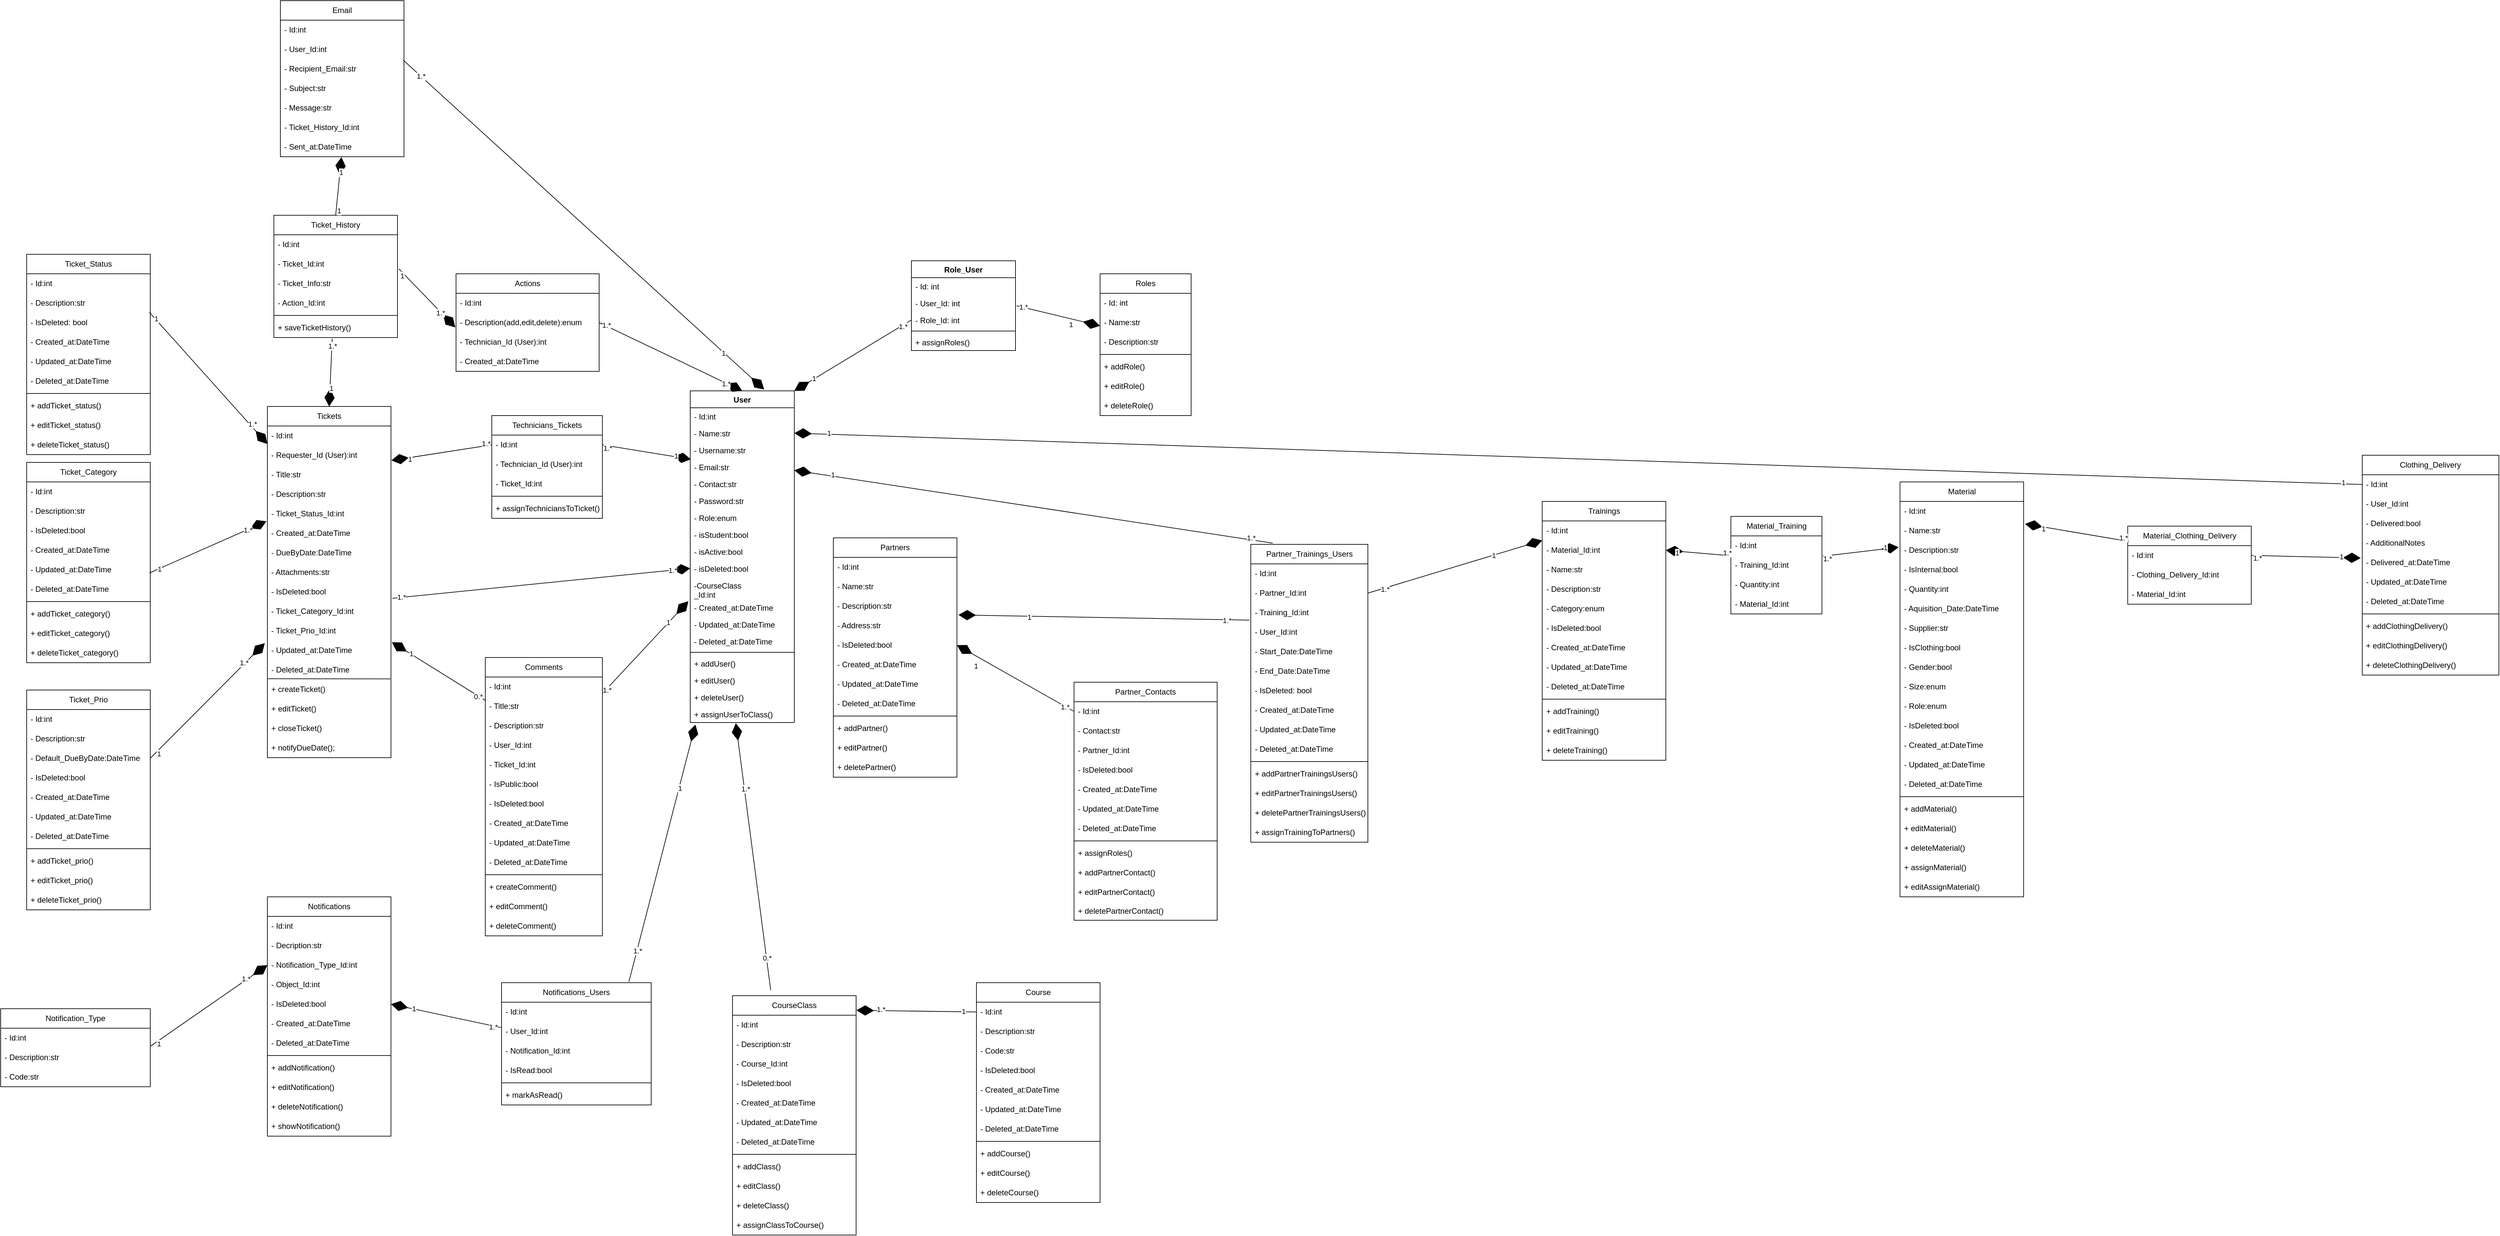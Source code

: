 <mxfile>
    <diagram id="R060H4eGqaMhisFnNpRI" name="Page-1">
        <mxGraphModel dx="2822" dy="2032" grid="1" gridSize="10" guides="1" tooltips="1" connect="1" arrows="1" fold="1" page="1" pageScale="1" pageWidth="850" pageHeight="1100" math="0" shadow="0">
            <root>
                <mxCell id="0"/>
                <mxCell id="1" parent="0"/>
                <mxCell id="2" value="User" style="swimlane;fontStyle=1;align=center;verticalAlign=top;childLayout=stackLayout;horizontal=1;startSize=26;horizontalStack=0;resizeParent=1;resizeParentMax=0;resizeLast=0;collapsible=1;marginBottom=0;" parent="1" vertex="1">
                    <mxGeometry x="360" y="110" width="160" height="510" as="geometry"/>
                </mxCell>
                <mxCell id="3" value="- Id:int" style="text;strokeColor=none;fillColor=none;align=left;verticalAlign=top;spacingLeft=4;spacingRight=4;overflow=hidden;rotatable=0;points=[[0,0.5],[1,0.5]];portConstraint=eastwest;" parent="2" vertex="1">
                    <mxGeometry y="26" width="160" height="26" as="geometry"/>
                </mxCell>
                <mxCell id="6" value="- Name:str" style="text;strokeColor=none;fillColor=none;align=left;verticalAlign=top;spacingLeft=4;spacingRight=4;overflow=hidden;rotatable=0;points=[[0,0.5],[1,0.5]];portConstraint=eastwest;" parent="2" vertex="1">
                    <mxGeometry y="52" width="160" height="26" as="geometry"/>
                </mxCell>
                <mxCell id="7" value="- Username:str" style="text;strokeColor=none;fillColor=none;align=left;verticalAlign=top;spacingLeft=4;spacingRight=4;overflow=hidden;rotatable=0;points=[[0,0.5],[1,0.5]];portConstraint=eastwest;" parent="2" vertex="1">
                    <mxGeometry y="78" width="160" height="26" as="geometry"/>
                </mxCell>
                <mxCell id="8" value="- Email:str" style="text;strokeColor=none;fillColor=none;align=left;verticalAlign=top;spacingLeft=4;spacingRight=4;overflow=hidden;rotatable=0;points=[[0,0.5],[1,0.5]];portConstraint=eastwest;" parent="2" vertex="1">
                    <mxGeometry y="104" width="160" height="26" as="geometry"/>
                </mxCell>
                <mxCell id="9" value="- Contact:str" style="text;strokeColor=none;fillColor=none;align=left;verticalAlign=top;spacingLeft=4;spacingRight=4;overflow=hidden;rotatable=0;points=[[0,0.5],[1,0.5]];portConstraint=eastwest;" parent="2" vertex="1">
                    <mxGeometry y="130" width="160" height="26" as="geometry"/>
                </mxCell>
                <mxCell id="10" value="- Password:str" style="text;strokeColor=none;fillColor=none;align=left;verticalAlign=top;spacingLeft=4;spacingRight=4;overflow=hidden;rotatable=0;points=[[0,0.5],[1,0.5]];portConstraint=eastwest;" parent="2" vertex="1">
                    <mxGeometry y="156" width="160" height="26" as="geometry"/>
                </mxCell>
                <mxCell id="11" value="- Role:enum" style="text;strokeColor=none;fillColor=none;align=left;verticalAlign=top;spacingLeft=4;spacingRight=4;overflow=hidden;rotatable=0;points=[[0,0.5],[1,0.5]];portConstraint=eastwest;" parent="2" vertex="1">
                    <mxGeometry y="182" width="160" height="26" as="geometry"/>
                </mxCell>
                <mxCell id="13" value="- isStudent:bool" style="text;strokeColor=none;fillColor=none;align=left;verticalAlign=top;spacingLeft=4;spacingRight=4;overflow=hidden;rotatable=0;points=[[0,0.5],[1,0.5]];portConstraint=eastwest;" parent="2" vertex="1">
                    <mxGeometry y="208" width="160" height="26" as="geometry"/>
                </mxCell>
                <mxCell id="209" value="- isActive:bool" style="text;strokeColor=none;fillColor=none;align=left;verticalAlign=top;spacingLeft=4;spacingRight=4;overflow=hidden;rotatable=0;points=[[0,0.5],[1,0.5]];portConstraint=eastwest;" parent="2" vertex="1">
                    <mxGeometry y="234" width="160" height="26" as="geometry"/>
                </mxCell>
                <mxCell id="14" value="- isDeleted:bool" style="text;strokeColor=none;fillColor=none;align=left;verticalAlign=top;spacingLeft=4;spacingRight=4;overflow=hidden;rotatable=0;points=[[0,0.5],[1,0.5]];portConstraint=eastwest;" parent="2" vertex="1">
                    <mxGeometry y="260" width="160" height="26" as="geometry"/>
                </mxCell>
                <mxCell id="15" value="-CourseClass&#10;_Id:int" style="text;strokeColor=none;fillColor=none;align=left;verticalAlign=top;spacingLeft=4;spacingRight=4;overflow=hidden;rotatable=0;points=[[0,0.5],[1,0.5]];portConstraint=eastwest;" parent="2" vertex="1">
                    <mxGeometry y="286" width="160" height="34" as="geometry"/>
                </mxCell>
                <mxCell id="16" value="- Created_at:DateTime" style="text;strokeColor=none;fillColor=none;align=left;verticalAlign=top;spacingLeft=4;spacingRight=4;overflow=hidden;rotatable=0;points=[[0,0.5],[1,0.5]];portConstraint=eastwest;" parent="2" vertex="1">
                    <mxGeometry y="320" width="160" height="26" as="geometry"/>
                </mxCell>
                <mxCell id="17" value="- Updated_at:DateTime" style="text;strokeColor=none;fillColor=none;align=left;verticalAlign=top;spacingLeft=4;spacingRight=4;overflow=hidden;rotatable=0;points=[[0,0.5],[1,0.5]];portConstraint=eastwest;" parent="2" vertex="1">
                    <mxGeometry y="346" width="160" height="26" as="geometry"/>
                </mxCell>
                <mxCell id="18" value="- Deleted_at:DateTime" style="text;strokeColor=none;fillColor=none;align=left;verticalAlign=top;spacingLeft=4;spacingRight=4;overflow=hidden;rotatable=0;points=[[0,0.5],[1,0.5]];portConstraint=eastwest;" parent="2" vertex="1">
                    <mxGeometry y="372" width="160" height="26" as="geometry"/>
                </mxCell>
                <mxCell id="4" value="" style="line;strokeWidth=1;fillColor=none;align=left;verticalAlign=middle;spacingTop=-1;spacingLeft=3;spacingRight=3;rotatable=0;labelPosition=right;points=[];portConstraint=eastwest;strokeColor=inherit;" parent="2" vertex="1">
                    <mxGeometry y="398" width="160" height="8" as="geometry"/>
                </mxCell>
                <mxCell id="226" value="+ addUser()" style="text;strokeColor=none;fillColor=none;align=left;verticalAlign=top;spacingLeft=4;spacingRight=4;overflow=hidden;rotatable=0;points=[[0,0.5],[1,0.5]];portConstraint=eastwest;" parent="2" vertex="1">
                    <mxGeometry y="406" width="160" height="26" as="geometry"/>
                </mxCell>
                <mxCell id="227" value="+ editUser()" style="text;strokeColor=none;fillColor=none;align=left;verticalAlign=top;spacingLeft=4;spacingRight=4;overflow=hidden;rotatable=0;points=[[0,0.5],[1,0.5]];portConstraint=eastwest;" parent="2" vertex="1">
                    <mxGeometry y="432" width="160" height="26" as="geometry"/>
                </mxCell>
                <mxCell id="5" value="+ deleteUser()" style="text;strokeColor=none;fillColor=none;align=left;verticalAlign=top;spacingLeft=4;spacingRight=4;overflow=hidden;rotatable=0;points=[[0,0.5],[1,0.5]];portConstraint=eastwest;" parent="2" vertex="1">
                    <mxGeometry y="458" width="160" height="26" as="geometry"/>
                </mxCell>
                <mxCell id="213" value="+ assignUserToClass()" style="text;strokeColor=none;fillColor=none;align=left;verticalAlign=top;spacingLeft=4;spacingRight=4;overflow=hidden;rotatable=0;points=[[0,0.5],[1,0.5]];portConstraint=eastwest;" parent="2" vertex="1">
                    <mxGeometry y="484" width="160" height="26" as="geometry"/>
                </mxCell>
                <mxCell id="19" value="Role_User" style="swimlane;fontStyle=1;align=center;verticalAlign=top;childLayout=stackLayout;horizontal=1;startSize=26;horizontalStack=0;resizeParent=1;resizeParentMax=0;resizeLast=0;collapsible=1;marginBottom=0;" parent="1" vertex="1">
                    <mxGeometry x="700" y="-90" width="160" height="138" as="geometry"/>
                </mxCell>
                <mxCell id="20" value="- Id: int" style="text;strokeColor=none;fillColor=none;align=left;verticalAlign=top;spacingLeft=4;spacingRight=4;overflow=hidden;rotatable=0;points=[[0,0.5],[1,0.5]];portConstraint=eastwest;" parent="19" vertex="1">
                    <mxGeometry y="26" width="160" height="26" as="geometry"/>
                </mxCell>
                <mxCell id="23" value="- User_Id: int" style="text;strokeColor=none;fillColor=none;align=left;verticalAlign=top;spacingLeft=4;spacingRight=4;overflow=hidden;rotatable=0;points=[[0,0.5],[1,0.5]];portConstraint=eastwest;" parent="19" vertex="1">
                    <mxGeometry y="52" width="160" height="26" as="geometry"/>
                </mxCell>
                <mxCell id="24" value="- Role_Id: int" style="text;strokeColor=none;fillColor=none;align=left;verticalAlign=top;spacingLeft=4;spacingRight=4;overflow=hidden;rotatable=0;points=[[0,0.5],[1,0.5]];portConstraint=eastwest;" parent="19" vertex="1">
                    <mxGeometry y="78" width="160" height="26" as="geometry"/>
                </mxCell>
                <mxCell id="21" value="" style="line;strokeWidth=1;fillColor=none;align=left;verticalAlign=middle;spacingTop=-1;spacingLeft=3;spacingRight=3;rotatable=0;labelPosition=right;points=[];portConstraint=eastwest;strokeColor=inherit;" parent="19" vertex="1">
                    <mxGeometry y="104" width="160" height="8" as="geometry"/>
                </mxCell>
                <mxCell id="22" value="+ assignRoles()" style="text;strokeColor=none;fillColor=none;align=left;verticalAlign=top;spacingLeft=4;spacingRight=4;overflow=hidden;rotatable=0;points=[[0,0.5],[1,0.5]];portConstraint=eastwest;" parent="19" vertex="1">
                    <mxGeometry y="112" width="160" height="26" as="geometry"/>
                </mxCell>
                <mxCell id="25" value="Roles" style="swimlane;fontStyle=0;childLayout=stackLayout;horizontal=1;startSize=30;horizontalStack=0;resizeParent=1;resizeParentMax=0;resizeLast=0;collapsible=1;marginBottom=0;whiteSpace=wrap;html=1;" parent="1" vertex="1">
                    <mxGeometry x="990" y="-70" width="140" height="218" as="geometry"/>
                </mxCell>
                <mxCell id="26" value="&lt;span style=&quot;&quot;&gt;- Id: int&lt;/span&gt;" style="text;strokeColor=none;fillColor=none;align=left;verticalAlign=middle;spacingLeft=4;spacingRight=4;overflow=hidden;points=[[0,0.5],[1,0.5]];portConstraint=eastwest;rotatable=0;whiteSpace=wrap;html=1;" parent="25" vertex="1">
                    <mxGeometry y="30" width="140" height="30" as="geometry"/>
                </mxCell>
                <mxCell id="27" value="- Name:str" style="text;strokeColor=none;fillColor=none;align=left;verticalAlign=middle;spacingLeft=4;spacingRight=4;overflow=hidden;points=[[0,0.5],[1,0.5]];portConstraint=eastwest;rotatable=0;whiteSpace=wrap;html=1;" parent="25" vertex="1">
                    <mxGeometry y="60" width="140" height="30" as="geometry"/>
                </mxCell>
                <mxCell id="28" value="- Description:str" style="text;strokeColor=none;fillColor=none;align=left;verticalAlign=middle;spacingLeft=4;spacingRight=4;overflow=hidden;points=[[0,0.5],[1,0.5]];portConstraint=eastwest;rotatable=0;whiteSpace=wrap;html=1;" parent="25" vertex="1">
                    <mxGeometry y="90" width="140" height="30" as="geometry"/>
                </mxCell>
                <mxCell id="248" value="" style="line;strokeWidth=1;fillColor=none;align=left;verticalAlign=middle;spacingTop=-1;spacingLeft=3;spacingRight=3;rotatable=0;labelPosition=right;points=[];portConstraint=eastwest;strokeColor=inherit;" parent="25" vertex="1">
                    <mxGeometry y="120" width="140" height="8" as="geometry"/>
                </mxCell>
                <mxCell id="245" value="+&amp;nbsp;addRole()" style="text;strokeColor=none;fillColor=none;align=left;verticalAlign=middle;spacingLeft=4;spacingRight=4;overflow=hidden;points=[[0,0.5],[1,0.5]];portConstraint=eastwest;rotatable=0;whiteSpace=wrap;html=1;" parent="25" vertex="1">
                    <mxGeometry y="128" width="140" height="30" as="geometry"/>
                </mxCell>
                <mxCell id="246" value="+&amp;nbsp;editRole()" style="text;strokeColor=none;fillColor=none;align=left;verticalAlign=middle;spacingLeft=4;spacingRight=4;overflow=hidden;points=[[0,0.5],[1,0.5]];portConstraint=eastwest;rotatable=0;whiteSpace=wrap;html=1;" parent="25" vertex="1">
                    <mxGeometry y="158" width="140" height="30" as="geometry"/>
                </mxCell>
                <mxCell id="247" value="+&amp;nbsp;deleteRole()" style="text;strokeColor=none;fillColor=none;align=left;verticalAlign=middle;spacingLeft=4;spacingRight=4;overflow=hidden;points=[[0,0.5],[1,0.5]];portConstraint=eastwest;rotatable=0;whiteSpace=wrap;html=1;" parent="25" vertex="1">
                    <mxGeometry y="188" width="140" height="30" as="geometry"/>
                </mxCell>
                <mxCell id="29" value="Comments" style="swimlane;fontStyle=0;childLayout=stackLayout;horizontal=1;startSize=30;horizontalStack=0;resizeParent=1;resizeParentMax=0;resizeLast=0;collapsible=1;marginBottom=0;whiteSpace=wrap;html=1;" parent="1" vertex="1">
                    <mxGeometry x="45" y="520" width="180" height="428" as="geometry"/>
                </mxCell>
                <mxCell id="30" value="- Id:int" style="text;strokeColor=none;fillColor=none;align=left;verticalAlign=middle;spacingLeft=4;spacingRight=4;overflow=hidden;points=[[0,0.5],[1,0.5]];portConstraint=eastwest;rotatable=0;whiteSpace=wrap;html=1;" parent="29" vertex="1">
                    <mxGeometry y="30" width="180" height="30" as="geometry"/>
                </mxCell>
                <mxCell id="31" value="- Title:str" style="text;strokeColor=none;fillColor=none;align=left;verticalAlign=middle;spacingLeft=4;spacingRight=4;overflow=hidden;points=[[0,0.5],[1,0.5]];portConstraint=eastwest;rotatable=0;whiteSpace=wrap;html=1;" parent="29" vertex="1">
                    <mxGeometry y="60" width="180" height="30" as="geometry"/>
                </mxCell>
                <mxCell id="32" value="- Description:str" style="text;strokeColor=none;fillColor=none;align=left;verticalAlign=middle;spacingLeft=4;spacingRight=4;overflow=hidden;points=[[0,0.5],[1,0.5]];portConstraint=eastwest;rotatable=0;whiteSpace=wrap;html=1;" parent="29" vertex="1">
                    <mxGeometry y="90" width="180" height="30" as="geometry"/>
                </mxCell>
                <mxCell id="33" value="- User_Id:int" style="text;strokeColor=none;fillColor=none;align=left;verticalAlign=middle;spacingLeft=4;spacingRight=4;overflow=hidden;points=[[0,0.5],[1,0.5]];portConstraint=eastwest;rotatable=0;whiteSpace=wrap;html=1;" parent="29" vertex="1">
                    <mxGeometry y="120" width="180" height="30" as="geometry"/>
                </mxCell>
                <mxCell id="34" value="- Ticket_Id:int" style="text;strokeColor=none;fillColor=none;align=left;verticalAlign=middle;spacingLeft=4;spacingRight=4;overflow=hidden;points=[[0,0.5],[1,0.5]];portConstraint=eastwest;rotatable=0;whiteSpace=wrap;html=1;" parent="29" vertex="1">
                    <mxGeometry y="150" width="180" height="30" as="geometry"/>
                </mxCell>
                <mxCell id="35" value="- IsPublic:bool" style="text;strokeColor=none;fillColor=none;align=left;verticalAlign=middle;spacingLeft=4;spacingRight=4;overflow=hidden;points=[[0,0.5],[1,0.5]];portConstraint=eastwest;rotatable=0;whiteSpace=wrap;html=1;" parent="29" vertex="1">
                    <mxGeometry y="180" width="180" height="30" as="geometry"/>
                </mxCell>
                <mxCell id="424" value="- IsDeleted:bool" style="text;strokeColor=none;fillColor=none;align=left;verticalAlign=middle;spacingLeft=4;spacingRight=4;overflow=hidden;points=[[0,0.5],[1,0.5]];portConstraint=eastwest;rotatable=0;whiteSpace=wrap;html=1;" parent="29" vertex="1">
                    <mxGeometry y="210" width="180" height="30" as="geometry"/>
                </mxCell>
                <mxCell id="36" value="- Created_at:DateTime" style="text;strokeColor=none;fillColor=none;align=left;verticalAlign=middle;spacingLeft=4;spacingRight=4;overflow=hidden;points=[[0,0.5],[1,0.5]];portConstraint=eastwest;rotatable=0;whiteSpace=wrap;html=1;" parent="29" vertex="1">
                    <mxGeometry y="240" width="180" height="30" as="geometry"/>
                </mxCell>
                <mxCell id="37" value="- Updated_at:DateTime" style="text;strokeColor=none;fillColor=none;align=left;verticalAlign=middle;spacingLeft=4;spacingRight=4;overflow=hidden;points=[[0,0.5],[1,0.5]];portConstraint=eastwest;rotatable=0;whiteSpace=wrap;html=1;" parent="29" vertex="1">
                    <mxGeometry y="270" width="180" height="30" as="geometry"/>
                </mxCell>
                <mxCell id="38" value="- Deleted_at:DateTime" style="text;strokeColor=none;fillColor=none;align=left;verticalAlign=middle;spacingLeft=4;spacingRight=4;overflow=hidden;points=[[0,0.5],[1,0.5]];portConstraint=eastwest;rotatable=0;whiteSpace=wrap;html=1;" parent="29" vertex="1">
                    <mxGeometry y="300" width="180" height="30" as="geometry"/>
                </mxCell>
                <mxCell id="265" value="" style="line;strokeWidth=1;fillColor=none;align=left;verticalAlign=middle;spacingTop=-1;spacingLeft=3;spacingRight=3;rotatable=0;labelPosition=right;points=[];portConstraint=eastwest;strokeColor=inherit;" parent="29" vertex="1">
                    <mxGeometry y="330" width="180" height="8" as="geometry"/>
                </mxCell>
                <mxCell id="262" value="+&amp;nbsp;createComment()" style="text;strokeColor=none;fillColor=none;align=left;verticalAlign=middle;spacingLeft=4;spacingRight=4;overflow=hidden;points=[[0,0.5],[1,0.5]];portConstraint=eastwest;rotatable=0;whiteSpace=wrap;html=1;" parent="29" vertex="1">
                    <mxGeometry y="338" width="180" height="30" as="geometry"/>
                </mxCell>
                <mxCell id="263" value="+&amp;nbsp;editComment()" style="text;strokeColor=none;fillColor=none;align=left;verticalAlign=middle;spacingLeft=4;spacingRight=4;overflow=hidden;points=[[0,0.5],[1,0.5]];portConstraint=eastwest;rotatable=0;whiteSpace=wrap;html=1;" parent="29" vertex="1">
                    <mxGeometry y="368" width="180" height="30" as="geometry"/>
                </mxCell>
                <mxCell id="264" value="+&amp;nbsp;deleteComment()" style="text;strokeColor=none;fillColor=none;align=left;verticalAlign=middle;spacingLeft=4;spacingRight=4;overflow=hidden;points=[[0,0.5],[1,0.5]];portConstraint=eastwest;rotatable=0;whiteSpace=wrap;html=1;" parent="29" vertex="1">
                    <mxGeometry y="398" width="180" height="30" as="geometry"/>
                </mxCell>
                <mxCell id="39" value="Tickets" style="swimlane;fontStyle=0;childLayout=stackLayout;horizontal=1;startSize=30;horizontalStack=0;resizeParent=1;resizeParentMax=0;resizeLast=0;collapsible=1;marginBottom=0;whiteSpace=wrap;html=1;" parent="1" vertex="1">
                    <mxGeometry x="-290" y="134" width="190" height="540" as="geometry"/>
                </mxCell>
                <mxCell id="40" value="- Id:int" style="text;strokeColor=none;fillColor=none;align=left;verticalAlign=middle;spacingLeft=4;spacingRight=4;overflow=hidden;points=[[0,0.5],[1,0.5]];portConstraint=eastwest;rotatable=0;whiteSpace=wrap;html=1;" parent="39" vertex="1">
                    <mxGeometry y="30" width="190" height="30" as="geometry"/>
                </mxCell>
                <mxCell id="41" value="- Requester_Id (User):int" style="text;strokeColor=none;fillColor=none;align=left;verticalAlign=middle;spacingLeft=4;spacingRight=4;overflow=hidden;points=[[0,0.5],[1,0.5]];portConstraint=eastwest;rotatable=0;whiteSpace=wrap;html=1;" parent="39" vertex="1">
                    <mxGeometry y="60" width="190" height="30" as="geometry"/>
                </mxCell>
                <mxCell id="42" value="- Title:str" style="text;strokeColor=none;fillColor=none;align=left;verticalAlign=middle;spacingLeft=4;spacingRight=4;overflow=hidden;points=[[0,0.5],[1,0.5]];portConstraint=eastwest;rotatable=0;whiteSpace=wrap;html=1;" parent="39" vertex="1">
                    <mxGeometry y="90" width="190" height="30" as="geometry"/>
                </mxCell>
                <mxCell id="43" value="- Description:str" style="text;strokeColor=none;fillColor=none;align=left;verticalAlign=middle;spacingLeft=4;spacingRight=4;overflow=hidden;points=[[0,0.5],[1,0.5]];portConstraint=eastwest;rotatable=0;whiteSpace=wrap;html=1;" parent="39" vertex="1">
                    <mxGeometry y="120" width="190" height="30" as="geometry"/>
                </mxCell>
                <mxCell id="46" value="- Ticket_Status_Id:int" style="text;strokeColor=none;fillColor=none;align=left;verticalAlign=middle;spacingLeft=4;spacingRight=4;overflow=hidden;points=[[0,0.5],[1,0.5]];portConstraint=eastwest;rotatable=0;whiteSpace=wrap;html=1;" parent="39" vertex="1">
                    <mxGeometry y="150" width="190" height="30" as="geometry"/>
                </mxCell>
                <mxCell id="47" value="- Created_at:DateTime" style="text;strokeColor=none;fillColor=none;align=left;verticalAlign=middle;spacingLeft=4;spacingRight=4;overflow=hidden;points=[[0,0.5],[1,0.5]];portConstraint=eastwest;rotatable=0;whiteSpace=wrap;html=1;" parent="39" vertex="1">
                    <mxGeometry y="180" width="190" height="30" as="geometry"/>
                </mxCell>
                <mxCell id="48" value="- DueByDate:DateTime" style="text;strokeColor=none;fillColor=none;align=left;verticalAlign=middle;spacingLeft=4;spacingRight=4;overflow=hidden;points=[[0,0.5],[1,0.5]];portConstraint=eastwest;rotatable=0;whiteSpace=wrap;html=1;" parent="39" vertex="1">
                    <mxGeometry y="210" width="190" height="30" as="geometry"/>
                </mxCell>
                <mxCell id="49" value="- Attachments:str" style="text;strokeColor=none;fillColor=none;align=left;verticalAlign=middle;spacingLeft=4;spacingRight=4;overflow=hidden;points=[[0,0.5],[1,0.5]];portConstraint=eastwest;rotatable=0;whiteSpace=wrap;html=1;" parent="39" vertex="1">
                    <mxGeometry y="240" width="190" height="30" as="geometry"/>
                </mxCell>
                <mxCell id="50" value="- IsDeleted:bool" style="text;strokeColor=none;fillColor=none;align=left;verticalAlign=middle;spacingLeft=4;spacingRight=4;overflow=hidden;points=[[0,0.5],[1,0.5]];portConstraint=eastwest;rotatable=0;whiteSpace=wrap;html=1;" parent="39" vertex="1">
                    <mxGeometry y="270" width="190" height="30" as="geometry"/>
                </mxCell>
                <mxCell id="51" value="- Ticket_Category_Id:int" style="text;strokeColor=none;fillColor=none;align=left;verticalAlign=middle;spacingLeft=4;spacingRight=4;overflow=hidden;points=[[0,0.5],[1,0.5]];portConstraint=eastwest;rotatable=0;whiteSpace=wrap;html=1;" parent="39" vertex="1">
                    <mxGeometry y="300" width="190" height="30" as="geometry"/>
                </mxCell>
                <mxCell id="52" value="- Ticket_Prio_Id:int" style="text;strokeColor=none;fillColor=none;align=left;verticalAlign=middle;spacingLeft=4;spacingRight=4;overflow=hidden;points=[[0,0.5],[1,0.5]];portConstraint=eastwest;rotatable=0;whiteSpace=wrap;html=1;" parent="39" vertex="1">
                    <mxGeometry y="330" width="190" height="30" as="geometry"/>
                </mxCell>
                <mxCell id="53" value="- Updated_at:DateTime" style="text;strokeColor=none;fillColor=none;align=left;verticalAlign=middle;spacingLeft=4;spacingRight=4;overflow=hidden;points=[[0,0.5],[1,0.5]];portConstraint=eastwest;rotatable=0;whiteSpace=wrap;html=1;" parent="39" vertex="1">
                    <mxGeometry y="360" width="190" height="30" as="geometry"/>
                </mxCell>
                <mxCell id="54" value="- Deleted_at:DateTime" style="text;strokeColor=none;fillColor=none;align=left;verticalAlign=middle;spacingLeft=4;spacingRight=4;overflow=hidden;points=[[0,0.5],[1,0.5]];portConstraint=eastwest;rotatable=0;whiteSpace=wrap;html=1;" parent="39" vertex="1">
                    <mxGeometry y="390" width="190" height="30" as="geometry"/>
                </mxCell>
                <mxCell id="224" value="+ createTicket()" style="text;strokeColor=none;fillColor=none;align=left;verticalAlign=middle;spacingLeft=4;spacingRight=4;overflow=hidden;points=[[0,0.5],[1,0.5]];portConstraint=eastwest;rotatable=0;whiteSpace=wrap;html=1;" parent="39" vertex="1">
                    <mxGeometry y="420" width="190" height="30" as="geometry"/>
                </mxCell>
                <mxCell id="223" value="+&amp;nbsp;editTicket()" style="text;strokeColor=none;fillColor=none;align=left;verticalAlign=middle;spacingLeft=4;spacingRight=4;overflow=hidden;points=[[0,0.5],[1,0.5]];portConstraint=eastwest;rotatable=0;whiteSpace=wrap;html=1;" parent="39" vertex="1">
                    <mxGeometry y="450" width="190" height="30" as="geometry"/>
                </mxCell>
                <mxCell id="222" value="+&amp;nbsp;closeTicket()" style="text;strokeColor=none;fillColor=none;align=left;verticalAlign=middle;spacingLeft=4;spacingRight=4;overflow=hidden;points=[[0,0.5],[1,0.5]];portConstraint=eastwest;rotatable=0;whiteSpace=wrap;html=1;" parent="39" vertex="1">
                    <mxGeometry y="480" width="190" height="30" as="geometry"/>
                </mxCell>
                <mxCell id="203" value="+ notifyDueDate();" style="text;strokeColor=none;fillColor=none;align=left;verticalAlign=middle;spacingLeft=4;spacingRight=4;overflow=hidden;points=[[0,0.5],[1,0.5]];portConstraint=eastwest;rotatable=0;whiteSpace=wrap;html=1;" parent="39" vertex="1">
                    <mxGeometry y="510" width="190" height="30" as="geometry"/>
                </mxCell>
                <mxCell id="204" value="" style="endArrow=none;html=1;exitX=0.004;exitY=0.955;exitDx=0;exitDy=0;exitPerimeter=0;entryX=0.995;entryY=0.962;entryDx=0;entryDy=0;entryPerimeter=0;" parent="39" source="54" target="54" edge="1">
                    <mxGeometry width="50" height="50" relative="1" as="geometry">
                        <mxPoint x="230" y="441" as="sourcePoint"/>
                        <mxPoint x="280" y="391" as="targetPoint"/>
                    </mxGeometry>
                </mxCell>
                <mxCell id="55" value="Technicians_Tickets" style="swimlane;fontStyle=0;childLayout=stackLayout;horizontal=1;startSize=30;horizontalStack=0;resizeParent=1;resizeParentMax=0;resizeLast=0;collapsible=1;marginBottom=0;whiteSpace=wrap;html=1;" parent="1" vertex="1">
                    <mxGeometry x="55" y="148" width="170" height="158" as="geometry"/>
                </mxCell>
                <mxCell id="56" value="- Id:int" style="text;strokeColor=none;fillColor=none;align=left;verticalAlign=middle;spacingLeft=4;spacingRight=4;overflow=hidden;points=[[0,0.5],[1,0.5]];portConstraint=eastwest;rotatable=0;whiteSpace=wrap;html=1;" parent="55" vertex="1">
                    <mxGeometry y="30" width="170" height="30" as="geometry"/>
                </mxCell>
                <mxCell id="57" value="- Technician_Id (User):int" style="text;strokeColor=none;fillColor=none;align=left;verticalAlign=middle;spacingLeft=4;spacingRight=4;overflow=hidden;points=[[0,0.5],[1,0.5]];portConstraint=eastwest;rotatable=0;whiteSpace=wrap;html=1;" parent="55" vertex="1">
                    <mxGeometry y="60" width="170" height="30" as="geometry"/>
                </mxCell>
                <mxCell id="58" value="- Ticket_Id:int" style="text;strokeColor=none;fillColor=none;align=left;verticalAlign=middle;spacingLeft=4;spacingRight=4;overflow=hidden;points=[[0,0.5],[1,0.5]];portConstraint=eastwest;rotatable=0;whiteSpace=wrap;html=1;" parent="55" vertex="1">
                    <mxGeometry y="90" width="170" height="30" as="geometry"/>
                </mxCell>
                <mxCell id="219" value="" style="line;strokeWidth=1;fillColor=none;align=left;verticalAlign=middle;spacingTop=-1;spacingLeft=3;spacingRight=3;rotatable=0;labelPosition=right;points=[];portConstraint=eastwest;strokeColor=inherit;" parent="55" vertex="1">
                    <mxGeometry y="120" width="170" height="8" as="geometry"/>
                </mxCell>
                <mxCell id="218" value="+&amp;nbsp;assignTechniciansToTicket()" style="text;strokeColor=none;fillColor=none;align=left;verticalAlign=middle;spacingLeft=4;spacingRight=4;overflow=hidden;points=[[0,0.5],[1,0.5]];portConstraint=eastwest;rotatable=0;whiteSpace=wrap;html=1;" parent="55" vertex="1">
                    <mxGeometry y="128" width="170" height="30" as="geometry"/>
                </mxCell>
                <mxCell id="59" value="Ticket_Status" style="swimlane;fontStyle=0;childLayout=stackLayout;horizontal=1;startSize=30;horizontalStack=0;resizeParent=1;resizeParentMax=0;resizeLast=0;collapsible=1;marginBottom=0;whiteSpace=wrap;html=1;" parent="1" vertex="1">
                    <mxGeometry x="-660" y="-100" width="190" height="308" as="geometry"/>
                </mxCell>
                <mxCell id="60" value="- Id:int" style="text;strokeColor=none;fillColor=none;align=left;verticalAlign=middle;spacingLeft=4;spacingRight=4;overflow=hidden;points=[[0,0.5],[1,0.5]];portConstraint=eastwest;rotatable=0;whiteSpace=wrap;html=1;" parent="59" vertex="1">
                    <mxGeometry y="30" width="190" height="30" as="geometry"/>
                </mxCell>
                <mxCell id="61" value="- Description:str" style="text;strokeColor=none;fillColor=none;align=left;verticalAlign=middle;spacingLeft=4;spacingRight=4;overflow=hidden;points=[[0,0.5],[1,0.5]];portConstraint=eastwest;rotatable=0;whiteSpace=wrap;html=1;" parent="59" vertex="1">
                    <mxGeometry y="60" width="190" height="30" as="geometry"/>
                </mxCell>
                <mxCell id="62" value="- IsDeleted: bool" style="text;strokeColor=none;fillColor=none;align=left;verticalAlign=middle;spacingLeft=4;spacingRight=4;overflow=hidden;points=[[0,0.5],[1,0.5]];portConstraint=eastwest;rotatable=0;whiteSpace=wrap;html=1;" parent="59" vertex="1">
                    <mxGeometry y="90" width="190" height="30" as="geometry"/>
                </mxCell>
                <mxCell id="63" value="- Created_at:DateTime" style="text;strokeColor=none;fillColor=none;align=left;verticalAlign=middle;spacingLeft=4;spacingRight=4;overflow=hidden;points=[[0,0.5],[1,0.5]];portConstraint=eastwest;rotatable=0;whiteSpace=wrap;html=1;" parent="59" vertex="1">
                    <mxGeometry y="120" width="190" height="30" as="geometry"/>
                </mxCell>
                <mxCell id="64" value="- Updated_at:DateTime" style="text;strokeColor=none;fillColor=none;align=left;verticalAlign=middle;spacingLeft=4;spacingRight=4;overflow=hidden;points=[[0,0.5],[1,0.5]];portConstraint=eastwest;rotatable=0;whiteSpace=wrap;html=1;" parent="59" vertex="1">
                    <mxGeometry y="150" width="190" height="30" as="geometry"/>
                </mxCell>
                <mxCell id="249" value="- Deleted_at:DateTime" style="text;strokeColor=none;fillColor=none;align=left;verticalAlign=middle;spacingLeft=4;spacingRight=4;overflow=hidden;points=[[0,0.5],[1,0.5]];portConstraint=eastwest;rotatable=0;whiteSpace=wrap;html=1;" parent="59" vertex="1">
                    <mxGeometry y="180" width="190" height="30" as="geometry"/>
                </mxCell>
                <mxCell id="252" value="" style="line;strokeWidth=1;fillColor=none;align=left;verticalAlign=middle;spacingTop=-1;spacingLeft=3;spacingRight=3;rotatable=0;labelPosition=right;points=[];portConstraint=eastwest;strokeColor=inherit;" parent="59" vertex="1">
                    <mxGeometry y="210" width="190" height="8" as="geometry"/>
                </mxCell>
                <mxCell id="250" value="+&amp;nbsp;addTicket_status()" style="text;strokeColor=none;fillColor=none;align=left;verticalAlign=middle;spacingLeft=4;spacingRight=4;overflow=hidden;points=[[0,0.5],[1,0.5]];portConstraint=eastwest;rotatable=0;whiteSpace=wrap;html=1;" parent="59" vertex="1">
                    <mxGeometry y="218" width="190" height="30" as="geometry"/>
                </mxCell>
                <mxCell id="251" value="+&amp;nbsp;editTicket_status()" style="text;strokeColor=none;fillColor=none;align=left;verticalAlign=middle;spacingLeft=4;spacingRight=4;overflow=hidden;points=[[0,0.5],[1,0.5]];portConstraint=eastwest;rotatable=0;whiteSpace=wrap;html=1;" parent="59" vertex="1">
                    <mxGeometry y="248" width="190" height="30" as="geometry"/>
                </mxCell>
                <mxCell id="65" value="+&amp;nbsp;deleteTicket_status()" style="text;strokeColor=none;fillColor=none;align=left;verticalAlign=middle;spacingLeft=4;spacingRight=4;overflow=hidden;points=[[0,0.5],[1,0.5]];portConstraint=eastwest;rotatable=0;whiteSpace=wrap;html=1;" parent="59" vertex="1">
                    <mxGeometry y="278" width="190" height="30" as="geometry"/>
                </mxCell>
                <mxCell id="66" value="Ticket_Category" style="swimlane;fontStyle=0;childLayout=stackLayout;horizontal=1;startSize=30;horizontalStack=0;resizeParent=1;resizeParentMax=0;resizeLast=0;collapsible=1;marginBottom=0;whiteSpace=wrap;html=1;" parent="1" vertex="1">
                    <mxGeometry x="-660" y="220" width="190" height="308" as="geometry"/>
                </mxCell>
                <mxCell id="67" value="- Id:int" style="text;strokeColor=none;fillColor=none;align=left;verticalAlign=middle;spacingLeft=4;spacingRight=4;overflow=hidden;points=[[0,0.5],[1,0.5]];portConstraint=eastwest;rotatable=0;whiteSpace=wrap;html=1;" parent="66" vertex="1">
                    <mxGeometry y="30" width="190" height="30" as="geometry"/>
                </mxCell>
                <mxCell id="68" value="- Description:str" style="text;strokeColor=none;fillColor=none;align=left;verticalAlign=middle;spacingLeft=4;spacingRight=4;overflow=hidden;points=[[0,0.5],[1,0.5]];portConstraint=eastwest;rotatable=0;whiteSpace=wrap;html=1;" parent="66" vertex="1">
                    <mxGeometry y="60" width="190" height="30" as="geometry"/>
                </mxCell>
                <mxCell id="69" value="- IsDeleted:bool" style="text;strokeColor=none;fillColor=none;align=left;verticalAlign=middle;spacingLeft=4;spacingRight=4;overflow=hidden;points=[[0,0.5],[1,0.5]];portConstraint=eastwest;rotatable=0;whiteSpace=wrap;html=1;" parent="66" vertex="1">
                    <mxGeometry y="90" width="190" height="30" as="geometry"/>
                </mxCell>
                <mxCell id="70" value="- Created_at:DateTime" style="text;strokeColor=none;fillColor=none;align=left;verticalAlign=middle;spacingLeft=4;spacingRight=4;overflow=hidden;points=[[0,0.5],[1,0.5]];portConstraint=eastwest;rotatable=0;whiteSpace=wrap;html=1;" parent="66" vertex="1">
                    <mxGeometry y="120" width="190" height="30" as="geometry"/>
                </mxCell>
                <mxCell id="71" value="- Updated_at:DateTime" style="text;strokeColor=none;fillColor=none;align=left;verticalAlign=middle;spacingLeft=4;spacingRight=4;overflow=hidden;points=[[0,0.5],[1,0.5]];portConstraint=eastwest;rotatable=0;whiteSpace=wrap;html=1;" parent="66" vertex="1">
                    <mxGeometry y="150" width="190" height="30" as="geometry"/>
                </mxCell>
                <mxCell id="253" value="- Deleted_at:DateTime" style="text;strokeColor=none;fillColor=none;align=left;verticalAlign=middle;spacingLeft=4;spacingRight=4;overflow=hidden;points=[[0,0.5],[1,0.5]];portConstraint=eastwest;rotatable=0;whiteSpace=wrap;html=1;" parent="66" vertex="1">
                    <mxGeometry y="180" width="190" height="30" as="geometry"/>
                </mxCell>
                <mxCell id="256" value="" style="line;strokeWidth=1;fillColor=none;align=left;verticalAlign=middle;spacingTop=-1;spacingLeft=3;spacingRight=3;rotatable=0;labelPosition=right;points=[];portConstraint=eastwest;strokeColor=inherit;" parent="66" vertex="1">
                    <mxGeometry y="210" width="190" height="8" as="geometry"/>
                </mxCell>
                <mxCell id="254" value="+ addTicket_category()" style="text;strokeColor=none;fillColor=none;align=left;verticalAlign=middle;spacingLeft=4;spacingRight=4;overflow=hidden;points=[[0,0.5],[1,0.5]];portConstraint=eastwest;rotatable=0;whiteSpace=wrap;html=1;" parent="66" vertex="1">
                    <mxGeometry y="218" width="190" height="30" as="geometry"/>
                </mxCell>
                <mxCell id="255" value="+&amp;nbsp;editTicket_category()" style="text;strokeColor=none;fillColor=none;align=left;verticalAlign=middle;spacingLeft=4;spacingRight=4;overflow=hidden;points=[[0,0.5],[1,0.5]];portConstraint=eastwest;rotatable=0;whiteSpace=wrap;html=1;" parent="66" vertex="1">
                    <mxGeometry y="248" width="190" height="30" as="geometry"/>
                </mxCell>
                <mxCell id="72" value="+&amp;nbsp;deleteTicket_category()" style="text;strokeColor=none;fillColor=none;align=left;verticalAlign=middle;spacingLeft=4;spacingRight=4;overflow=hidden;points=[[0,0.5],[1,0.5]];portConstraint=eastwest;rotatable=0;whiteSpace=wrap;html=1;" parent="66" vertex="1">
                    <mxGeometry y="278" width="190" height="30" as="geometry"/>
                </mxCell>
                <mxCell id="73" value="Ticket_Prio" style="swimlane;fontStyle=0;childLayout=stackLayout;horizontal=1;startSize=30;horizontalStack=0;resizeParent=1;resizeParentMax=0;resizeLast=0;collapsible=1;marginBottom=0;whiteSpace=wrap;html=1;" parent="1" vertex="1">
                    <mxGeometry x="-660" y="570" width="190" height="338" as="geometry"/>
                </mxCell>
                <mxCell id="74" value="- Id:int" style="text;strokeColor=none;fillColor=none;align=left;verticalAlign=middle;spacingLeft=4;spacingRight=4;overflow=hidden;points=[[0,0.5],[1,0.5]];portConstraint=eastwest;rotatable=0;whiteSpace=wrap;html=1;" parent="73" vertex="1">
                    <mxGeometry y="30" width="190" height="30" as="geometry"/>
                </mxCell>
                <mxCell id="75" value="- Description:str" style="text;strokeColor=none;fillColor=none;align=left;verticalAlign=middle;spacingLeft=4;spacingRight=4;overflow=hidden;points=[[0,0.5],[1,0.5]];portConstraint=eastwest;rotatable=0;whiteSpace=wrap;html=1;" parent="73" vertex="1">
                    <mxGeometry y="60" width="190" height="30" as="geometry"/>
                </mxCell>
                <mxCell id="76" value="- Default_DueByDate:DateTime" style="text;strokeColor=none;fillColor=none;align=left;verticalAlign=middle;spacingLeft=4;spacingRight=4;overflow=hidden;points=[[0,0.5],[1,0.5]];portConstraint=eastwest;rotatable=0;whiteSpace=wrap;html=1;" parent="73" vertex="1">
                    <mxGeometry y="90" width="190" height="30" as="geometry"/>
                </mxCell>
                <mxCell id="77" value="- IsDeleted:bool" style="text;strokeColor=none;fillColor=none;align=left;verticalAlign=middle;spacingLeft=4;spacingRight=4;overflow=hidden;points=[[0,0.5],[1,0.5]];portConstraint=eastwest;rotatable=0;whiteSpace=wrap;html=1;" parent="73" vertex="1">
                    <mxGeometry y="120" width="190" height="30" as="geometry"/>
                </mxCell>
                <mxCell id="78" value="- Created_at:DateTime" style="text;strokeColor=none;fillColor=none;align=left;verticalAlign=middle;spacingLeft=4;spacingRight=4;overflow=hidden;points=[[0,0.5],[1,0.5]];portConstraint=eastwest;rotatable=0;whiteSpace=wrap;html=1;" parent="73" vertex="1">
                    <mxGeometry y="150" width="190" height="30" as="geometry"/>
                </mxCell>
                <mxCell id="79" value="- Updated_at:DateTime" style="text;strokeColor=none;fillColor=none;align=left;verticalAlign=middle;spacingLeft=4;spacingRight=4;overflow=hidden;points=[[0,0.5],[1,0.5]];portConstraint=eastwest;rotatable=0;whiteSpace=wrap;html=1;" parent="73" vertex="1">
                    <mxGeometry y="180" width="190" height="30" as="geometry"/>
                </mxCell>
                <mxCell id="80" value="- Deleted_at:DateTime" style="text;strokeColor=none;fillColor=none;align=left;verticalAlign=middle;spacingLeft=4;spacingRight=4;overflow=hidden;points=[[0,0.5],[1,0.5]];portConstraint=eastwest;rotatable=0;whiteSpace=wrap;html=1;" parent="73" vertex="1">
                    <mxGeometry y="210" width="190" height="30" as="geometry"/>
                </mxCell>
                <mxCell id="261" value="" style="line;strokeWidth=1;fillColor=none;align=left;verticalAlign=middle;spacingTop=-1;spacingLeft=3;spacingRight=3;rotatable=0;labelPosition=right;points=[];portConstraint=eastwest;strokeColor=inherit;" parent="73" vertex="1">
                    <mxGeometry y="240" width="190" height="8" as="geometry"/>
                </mxCell>
                <mxCell id="257" value="+&amp;nbsp;addTicket_prio()" style="text;strokeColor=none;fillColor=none;align=left;verticalAlign=middle;spacingLeft=4;spacingRight=4;overflow=hidden;points=[[0,0.5],[1,0.5]];portConstraint=eastwest;rotatable=0;whiteSpace=wrap;html=1;" parent="73" vertex="1">
                    <mxGeometry y="248" width="190" height="30" as="geometry"/>
                </mxCell>
                <mxCell id="258" value="+&amp;nbsp;editTicket_prio()" style="text;strokeColor=none;fillColor=none;align=left;verticalAlign=middle;spacingLeft=4;spacingRight=4;overflow=hidden;points=[[0,0.5],[1,0.5]];portConstraint=eastwest;rotatable=0;whiteSpace=wrap;html=1;" parent="73" vertex="1">
                    <mxGeometry y="278" width="190" height="30" as="geometry"/>
                </mxCell>
                <mxCell id="259" value="+&amp;nbsp;deleteTicket_prio()" style="text;strokeColor=none;fillColor=none;align=left;verticalAlign=middle;spacingLeft=4;spacingRight=4;overflow=hidden;points=[[0,0.5],[1,0.5]];portConstraint=eastwest;rotatable=0;whiteSpace=wrap;html=1;" parent="73" vertex="1">
                    <mxGeometry y="308" width="190" height="30" as="geometry"/>
                </mxCell>
                <mxCell id="81" value="Ticket_History" style="swimlane;fontStyle=0;childLayout=stackLayout;horizontal=1;startSize=30;horizontalStack=0;resizeParent=1;resizeParentMax=0;resizeLast=0;collapsible=1;marginBottom=0;whiteSpace=wrap;html=1;" parent="1" vertex="1">
                    <mxGeometry x="-280" y="-160" width="190" height="188" as="geometry"/>
                </mxCell>
                <mxCell id="82" value="- Id:int" style="text;strokeColor=none;fillColor=none;align=left;verticalAlign=middle;spacingLeft=4;spacingRight=4;overflow=hidden;points=[[0,0.5],[1,0.5]];portConstraint=eastwest;rotatable=0;whiteSpace=wrap;html=1;" parent="81" vertex="1">
                    <mxGeometry y="30" width="190" height="30" as="geometry"/>
                </mxCell>
                <mxCell id="83" value="- Ticket_Id:int" style="text;strokeColor=none;fillColor=none;align=left;verticalAlign=middle;spacingLeft=4;spacingRight=4;overflow=hidden;points=[[0,0.5],[1,0.5]];portConstraint=eastwest;rotatable=0;whiteSpace=wrap;html=1;" parent="81" vertex="1">
                    <mxGeometry y="60" width="190" height="30" as="geometry"/>
                </mxCell>
                <mxCell id="84" value="- Ticket_Info:str" style="text;strokeColor=none;fillColor=none;align=left;verticalAlign=middle;spacingLeft=4;spacingRight=4;overflow=hidden;points=[[0,0.5],[1,0.5]];portConstraint=eastwest;rotatable=0;whiteSpace=wrap;html=1;" parent="81" vertex="1">
                    <mxGeometry y="90" width="190" height="30" as="geometry"/>
                </mxCell>
                <mxCell id="220" value="- Action_Id:int" style="text;strokeColor=none;fillColor=none;align=left;verticalAlign=middle;spacingLeft=4;spacingRight=4;overflow=hidden;points=[[0,0.5],[1,0.5]];portConstraint=eastwest;rotatable=0;whiteSpace=wrap;html=1;" parent="81" vertex="1">
                    <mxGeometry y="120" width="190" height="30" as="geometry"/>
                </mxCell>
                <mxCell id="221" value="" style="line;strokeWidth=1;fillColor=none;align=left;verticalAlign=middle;spacingTop=-1;spacingLeft=3;spacingRight=3;rotatable=0;labelPosition=right;points=[];portConstraint=eastwest;strokeColor=inherit;" parent="81" vertex="1">
                    <mxGeometry y="150" width="190" height="8" as="geometry"/>
                </mxCell>
                <mxCell id="85" value="+&amp;nbsp;saveTicketHistory()" style="text;strokeColor=none;fillColor=none;align=left;verticalAlign=middle;spacingLeft=4;spacingRight=4;overflow=hidden;points=[[0,0.5],[1,0.5]];portConstraint=eastwest;rotatable=0;whiteSpace=wrap;html=1;" parent="81" vertex="1">
                    <mxGeometry y="158" width="190" height="30" as="geometry"/>
                </mxCell>
                <mxCell id="86" value="Actions" style="swimlane;fontStyle=0;childLayout=stackLayout;horizontal=1;startSize=30;horizontalStack=0;resizeParent=1;resizeParentMax=0;resizeLast=0;collapsible=1;marginBottom=0;whiteSpace=wrap;html=1;" parent="1" vertex="1">
                    <mxGeometry y="-70" width="220" height="150" as="geometry"/>
                </mxCell>
                <mxCell id="87" value="- Id:int" style="text;strokeColor=none;fillColor=none;align=left;verticalAlign=middle;spacingLeft=4;spacingRight=4;overflow=hidden;points=[[0,0.5],[1,0.5]];portConstraint=eastwest;rotatable=0;whiteSpace=wrap;html=1;" parent="86" vertex="1">
                    <mxGeometry y="30" width="220" height="30" as="geometry"/>
                </mxCell>
                <mxCell id="88" value="- Description(add,edit,delete):enum" style="text;strokeColor=none;fillColor=none;align=left;verticalAlign=middle;spacingLeft=4;spacingRight=4;overflow=hidden;points=[[0,0.5],[1,0.5]];portConstraint=eastwest;rotatable=0;whiteSpace=wrap;html=1;" parent="86" vertex="1">
                    <mxGeometry y="60" width="220" height="30" as="geometry"/>
                </mxCell>
                <mxCell id="89" value="- Technician_Id (User):int" style="text;strokeColor=none;fillColor=none;align=left;verticalAlign=middle;spacingLeft=4;spacingRight=4;overflow=hidden;points=[[0,0.5],[1,0.5]];portConstraint=eastwest;rotatable=0;whiteSpace=wrap;html=1;" parent="86" vertex="1">
                    <mxGeometry y="90" width="220" height="30" as="geometry"/>
                </mxCell>
                <mxCell id="90" value="- Created_at:DateTime" style="text;strokeColor=none;fillColor=none;align=left;verticalAlign=middle;spacingLeft=4;spacingRight=4;overflow=hidden;points=[[0,0.5],[1,0.5]];portConstraint=eastwest;rotatable=0;whiteSpace=wrap;html=1;" parent="86" vertex="1">
                    <mxGeometry y="120" width="220" height="30" as="geometry"/>
                </mxCell>
                <mxCell id="91" value="" style="endArrow=diamondThin;endFill=1;endSize=24;html=1;exitX=1.003;exitY=0.828;exitDx=0;exitDy=0;exitPerimeter=0;entryX=-0.018;entryY=0.135;entryDx=0;entryDy=0;entryPerimeter=0;" parent="1" source="30" target="16" edge="1">
                    <mxGeometry width="160" relative="1" as="geometry">
                        <mxPoint x="100" y="249" as="sourcePoint"/>
                        <mxPoint x="300" y="620" as="targetPoint"/>
                    </mxGeometry>
                </mxCell>
                <mxCell id="295" value="1" style="edgeLabel;html=1;align=center;verticalAlign=middle;resizable=0;points=[];" parent="91" vertex="1" connectable="0">
                    <mxGeometry x="0.536" y="1" relative="1" as="geometry">
                        <mxPoint as="offset"/>
                    </mxGeometry>
                </mxCell>
                <mxCell id="297" value="1.*" style="edgeLabel;html=1;align=center;verticalAlign=middle;resizable=0;points=[];" parent="91" vertex="1" connectable="0">
                    <mxGeometry x="-0.924" y="-1" relative="1" as="geometry">
                        <mxPoint as="offset"/>
                    </mxGeometry>
                </mxCell>
                <mxCell id="92" value="" style="endArrow=diamondThin;endFill=1;endSize=24;html=1;entryX=0;entryY=0.5;entryDx=0;entryDy=0;exitX=1.011;exitY=0.833;exitDx=0;exitDy=0;exitPerimeter=0;" parent="1" source="50" target="14" edge="1">
                    <mxGeometry width="160" relative="1" as="geometry">
                        <mxPoint x="-20" y="390" as="sourcePoint"/>
                        <mxPoint x="253.96" y="220" as="targetPoint"/>
                    </mxGeometry>
                </mxCell>
                <mxCell id="293" value="1.*" style="edgeLabel;html=1;align=center;verticalAlign=middle;resizable=0;points=[];" parent="92" vertex="1" connectable="0">
                    <mxGeometry x="0.88" relative="1" as="geometry">
                        <mxPoint as="offset"/>
                    </mxGeometry>
                </mxCell>
                <mxCell id="294" value="1.*" style="edgeLabel;html=1;align=center;verticalAlign=middle;resizable=0;points=[];" parent="92" vertex="1" connectable="0">
                    <mxGeometry x="-0.94" y="1" relative="1" as="geometry">
                        <mxPoint as="offset"/>
                    </mxGeometry>
                </mxCell>
                <mxCell id="94" value="" style="endArrow=diamondThin;endFill=1;endSize=24;html=1;entryX=0.5;entryY=0;entryDx=0;entryDy=0;exitX=1;exitY=0.5;exitDx=0;exitDy=0;" parent="1" source="88" target="2" edge="1">
                    <mxGeometry width="160" relative="1" as="geometry">
                        <mxPoint x="330" y="100" as="sourcePoint"/>
                        <mxPoint x="430" y="10" as="targetPoint"/>
                    </mxGeometry>
                </mxCell>
                <mxCell id="287" value="1.*" style="edgeLabel;html=1;align=center;verticalAlign=middle;resizable=0;points=[];" parent="94" vertex="1" connectable="0">
                    <mxGeometry x="-0.902" relative="1" as="geometry">
                        <mxPoint y="-1" as="offset"/>
                    </mxGeometry>
                </mxCell>
                <mxCell id="288" value="1.*" style="edgeLabel;html=1;align=center;verticalAlign=middle;resizable=0;points=[];" parent="94" vertex="1" connectable="0">
                    <mxGeometry x="0.773" relative="1" as="geometry">
                        <mxPoint y="1" as="offset"/>
                    </mxGeometry>
                </mxCell>
                <mxCell id="99" value="" style="endArrow=diamondThin;endFill=1;endSize=24;html=1;exitX=-0.002;exitY=0.189;exitDx=0;exitDy=0;exitPerimeter=0;entryX=1.007;entryY=0.083;entryDx=0;entryDy=0;entryPerimeter=0;" parent="1" source="31" target="53" edge="1">
                    <mxGeometry width="160" relative="1" as="geometry">
                        <mxPoint x="-425" y="749" as="sourcePoint"/>
                        <mxPoint x="-80" y="570" as="targetPoint"/>
                    </mxGeometry>
                </mxCell>
                <mxCell id="298" value="1" style="edgeLabel;html=1;align=center;verticalAlign=middle;resizable=0;points=[];" parent="99" vertex="1" connectable="0">
                    <mxGeometry x="0.595" y="-1" relative="1" as="geometry">
                        <mxPoint as="offset"/>
                    </mxGeometry>
                </mxCell>
                <mxCell id="299" value="0.*" style="edgeLabel;html=1;align=center;verticalAlign=middle;resizable=0;points=[];" parent="99" vertex="1" connectable="0">
                    <mxGeometry x="-0.853" y="1" relative="1" as="geometry">
                        <mxPoint as="offset"/>
                    </mxGeometry>
                </mxCell>
                <mxCell id="100" value="" style="endArrow=diamondThin;endFill=1;endSize=24;html=1;entryX=0;entryY=-0.078;entryDx=0;entryDy=0;entryPerimeter=0;exitX=0.993;exitY=-0.024;exitDx=0;exitDy=0;exitPerimeter=0;" parent="1" source="62" target="41" edge="1">
                    <mxGeometry width="160" relative="1" as="geometry">
                        <mxPoint x="-343.96" y="178.24" as="sourcePoint"/>
                        <mxPoint x="-450.0" y="160" as="targetPoint"/>
                    </mxGeometry>
                </mxCell>
                <mxCell id="277" value="1" style="edgeLabel;html=1;align=center;verticalAlign=middle;resizable=0;points=[];" parent="100" vertex="1" connectable="0">
                    <mxGeometry x="-0.897" y="1" relative="1" as="geometry">
                        <mxPoint as="offset"/>
                    </mxGeometry>
                </mxCell>
                <mxCell id="278" value="1.*" style="edgeLabel;html=1;align=center;verticalAlign=middle;resizable=0;points=[];" parent="100" vertex="1" connectable="0">
                    <mxGeometry x="0.714" y="3" relative="1" as="geometry">
                        <mxPoint as="offset"/>
                    </mxGeometry>
                </mxCell>
                <mxCell id="101" value="" style="endArrow=diamondThin;endFill=1;endSize=24;html=1;entryX=-0.007;entryY=-0.118;entryDx=0;entryDy=0;entryPerimeter=0;exitX=0.993;exitY=-0.024;exitDx=0;exitDy=0;exitPerimeter=0;" parent="1" target="47" edge="1">
                    <mxGeometry width="160" relative="1" as="geometry">
                        <mxPoint x="-471.33" y="390.0" as="sourcePoint"/>
                        <mxPoint x="-290.0" y="452.38" as="targetPoint"/>
                    </mxGeometry>
                </mxCell>
                <mxCell id="279" value="1" style="edgeLabel;html=1;align=center;verticalAlign=middle;resizable=0;points=[];" parent="101" vertex="1" connectable="0">
                    <mxGeometry x="-0.833" y="-1" relative="1" as="geometry">
                        <mxPoint as="offset"/>
                    </mxGeometry>
                </mxCell>
                <mxCell id="280" value="1.*" style="edgeLabel;html=1;align=center;verticalAlign=middle;resizable=0;points=[];" parent="101" vertex="1" connectable="0">
                    <mxGeometry x="0.678" relative="1" as="geometry">
                        <mxPoint as="offset"/>
                    </mxGeometry>
                </mxCell>
                <mxCell id="102" value="" style="endArrow=diamondThin;endFill=1;endSize=24;html=1;entryX=-0.021;entryY=0.133;entryDx=0;entryDy=0;exitX=1;exitY=0.5;exitDx=0;exitDy=0;entryPerimeter=0;" parent="1" source="76" target="53" edge="1">
                    <mxGeometry width="160" relative="1" as="geometry">
                        <mxPoint x="-451.33" y="480.0" as="sourcePoint"/>
                        <mxPoint x="-270.0" y="542.38" as="targetPoint"/>
                    </mxGeometry>
                </mxCell>
                <mxCell id="281" value="1" style="edgeLabel;html=1;align=center;verticalAlign=middle;resizable=0;points=[];" parent="102" vertex="1" connectable="0">
                    <mxGeometry x="-0.886" y="-4" relative="1" as="geometry">
                        <mxPoint as="offset"/>
                    </mxGeometry>
                </mxCell>
                <mxCell id="282" value="1.*" style="edgeLabel;html=1;align=center;verticalAlign=middle;resizable=0;points=[];" parent="102" vertex="1" connectable="0">
                    <mxGeometry x="0.645" y="2" relative="1" as="geometry">
                        <mxPoint as="offset"/>
                    </mxGeometry>
                </mxCell>
                <mxCell id="103" value="" style="endArrow=diamondThin;endFill=1;endSize=24;html=1;exitX=0.472;exitY=1.061;exitDx=0;exitDy=0;exitPerimeter=0;entryX=0.5;entryY=0;entryDx=0;entryDy=0;" parent="1" source="85" target="39" edge="1">
                    <mxGeometry width="160" relative="1" as="geometry">
                        <mxPoint x="-441.33" y="159.28" as="sourcePoint"/>
                        <mxPoint x="-130" y="80" as="targetPoint"/>
                    </mxGeometry>
                </mxCell>
                <mxCell id="283" value="1.*" style="edgeLabel;html=1;align=center;verticalAlign=middle;resizable=0;points=[];" parent="103" vertex="1" connectable="0">
                    <mxGeometry x="-0.793" y="1" relative="1" as="geometry">
                        <mxPoint as="offset"/>
                    </mxGeometry>
                </mxCell>
                <mxCell id="284" value="1" style="edgeLabel;html=1;align=center;verticalAlign=middle;resizable=0;points=[];" parent="103" vertex="1" connectable="0">
                    <mxGeometry x="0.455" y="1" relative="1" as="geometry">
                        <mxPoint as="offset"/>
                    </mxGeometry>
                </mxCell>
                <mxCell id="104" value="" style="endArrow=diamondThin;endFill=1;endSize=24;html=1;exitX=1.011;exitY=0.744;exitDx=0;exitDy=0;exitPerimeter=0;entryX=-0.005;entryY=0.744;entryDx=0;entryDy=0;entryPerimeter=0;" parent="1" source="83" target="88" edge="1">
                    <mxGeometry width="160" relative="1" as="geometry">
                        <mxPoint x="-431.33" y="169.28" as="sourcePoint"/>
                        <mxPoint x="-30" y="-50" as="targetPoint"/>
                    </mxGeometry>
                </mxCell>
                <mxCell id="285" value="1.*" style="edgeLabel;html=1;align=center;verticalAlign=middle;resizable=0;points=[];" parent="104" vertex="1" connectable="0">
                    <mxGeometry x="0.485" y="-1" relative="1" as="geometry">
                        <mxPoint as="offset"/>
                    </mxGeometry>
                </mxCell>
                <mxCell id="286" value="1" style="edgeLabel;html=1;align=center;verticalAlign=middle;resizable=0;points=[];" parent="104" vertex="1" connectable="0">
                    <mxGeometry x="-0.828" y="-4" relative="1" as="geometry">
                        <mxPoint as="offset"/>
                    </mxGeometry>
                </mxCell>
                <mxCell id="105" value="CourseClass" style="swimlane;fontStyle=0;childLayout=stackLayout;horizontal=1;startSize=30;horizontalStack=0;resizeParent=1;resizeParentMax=0;resizeLast=0;collapsible=1;marginBottom=0;whiteSpace=wrap;html=1;" parent="1" vertex="1">
                    <mxGeometry x="425" y="1040" width="190" height="368" as="geometry"/>
                </mxCell>
                <mxCell id="106" value="- Id:int" style="text;strokeColor=none;fillColor=none;align=left;verticalAlign=middle;spacingLeft=4;spacingRight=4;overflow=hidden;points=[[0,0.5],[1,0.5]];portConstraint=eastwest;rotatable=0;whiteSpace=wrap;html=1;" parent="105" vertex="1">
                    <mxGeometry y="30" width="190" height="30" as="geometry"/>
                </mxCell>
                <mxCell id="107" value="- Description:str" style="text;strokeColor=none;fillColor=none;align=left;verticalAlign=middle;spacingLeft=4;spacingRight=4;overflow=hidden;points=[[0,0.5],[1,0.5]];portConstraint=eastwest;rotatable=0;whiteSpace=wrap;html=1;" parent="105" vertex="1">
                    <mxGeometry y="60" width="190" height="30" as="geometry"/>
                </mxCell>
                <mxCell id="108" value="- Course_Id:int" style="text;strokeColor=none;fillColor=none;align=left;verticalAlign=middle;spacingLeft=4;spacingRight=4;overflow=hidden;points=[[0,0.5],[1,0.5]];portConstraint=eastwest;rotatable=0;whiteSpace=wrap;html=1;" parent="105" vertex="1">
                    <mxGeometry y="90" width="190" height="30" as="geometry"/>
                </mxCell>
                <mxCell id="109" value="- IsDeleted:bool" style="text;strokeColor=none;fillColor=none;align=left;verticalAlign=middle;spacingLeft=4;spacingRight=4;overflow=hidden;points=[[0,0.5],[1,0.5]];portConstraint=eastwest;rotatable=0;whiteSpace=wrap;html=1;" parent="105" vertex="1">
                    <mxGeometry y="120" width="190" height="30" as="geometry"/>
                </mxCell>
                <mxCell id="426" value="- Created_at:DateTime" style="text;strokeColor=none;fillColor=none;align=left;verticalAlign=middle;spacingLeft=4;spacingRight=4;overflow=hidden;points=[[0,0.5],[1,0.5]];portConstraint=eastwest;rotatable=0;whiteSpace=wrap;html=1;" parent="105" vertex="1">
                    <mxGeometry y="150" width="190" height="30" as="geometry"/>
                </mxCell>
                <mxCell id="110" value="- Updated_at:DateTime" style="text;strokeColor=none;fillColor=none;align=left;verticalAlign=middle;spacingLeft=4;spacingRight=4;overflow=hidden;points=[[0,0.5],[1,0.5]];portConstraint=eastwest;rotatable=0;whiteSpace=wrap;html=1;" parent="105" vertex="1">
                    <mxGeometry y="180" width="190" height="30" as="geometry"/>
                </mxCell>
                <mxCell id="111" value="- Deleted_at:DateTime" style="text;strokeColor=none;fillColor=none;align=left;verticalAlign=middle;spacingLeft=4;spacingRight=4;overflow=hidden;points=[[0,0.5],[1,0.5]];portConstraint=eastwest;rotatable=0;whiteSpace=wrap;html=1;" parent="105" vertex="1">
                    <mxGeometry y="210" width="190" height="30" as="geometry"/>
                </mxCell>
                <mxCell id="215" value="" style="line;strokeWidth=1;fillColor=none;align=left;verticalAlign=middle;spacingTop=-1;spacingLeft=3;spacingRight=3;rotatable=0;labelPosition=right;points=[];portConstraint=eastwest;strokeColor=inherit;" parent="105" vertex="1">
                    <mxGeometry y="240" width="190" height="8" as="geometry"/>
                </mxCell>
                <mxCell id="244" value="+&amp;nbsp;addClass()" style="text;strokeColor=none;fillColor=none;align=left;verticalAlign=middle;spacingLeft=4;spacingRight=4;overflow=hidden;points=[[0,0.5],[1,0.5]];portConstraint=eastwest;rotatable=0;whiteSpace=wrap;html=1;" parent="105" vertex="1">
                    <mxGeometry y="248" width="190" height="30" as="geometry"/>
                </mxCell>
                <mxCell id="243" value="+&amp;nbsp;editClass()" style="text;strokeColor=none;fillColor=none;align=left;verticalAlign=middle;spacingLeft=4;spacingRight=4;overflow=hidden;points=[[0,0.5],[1,0.5]];portConstraint=eastwest;rotatable=0;whiteSpace=wrap;html=1;" parent="105" vertex="1">
                    <mxGeometry y="278" width="190" height="30" as="geometry"/>
                </mxCell>
                <mxCell id="242" value="+&amp;nbsp;deleteClass()" style="text;strokeColor=none;fillColor=none;align=left;verticalAlign=middle;spacingLeft=4;spacingRight=4;overflow=hidden;points=[[0,0.5],[1,0.5]];portConstraint=eastwest;rotatable=0;whiteSpace=wrap;html=1;" parent="105" vertex="1">
                    <mxGeometry y="308" width="190" height="30" as="geometry"/>
                </mxCell>
                <mxCell id="214" value="+&amp;nbsp;assignClassToCourse()" style="text;strokeColor=none;fillColor=none;align=left;verticalAlign=middle;spacingLeft=4;spacingRight=4;overflow=hidden;points=[[0,0.5],[1,0.5]];portConstraint=eastwest;rotatable=0;whiteSpace=wrap;html=1;" parent="105" vertex="1">
                    <mxGeometry y="338" width="190" height="30" as="geometry"/>
                </mxCell>
                <mxCell id="112" value="Course" style="swimlane;fontStyle=0;childLayout=stackLayout;horizontal=1;startSize=30;horizontalStack=0;resizeParent=1;resizeParentMax=0;resizeLast=0;collapsible=1;marginBottom=0;whiteSpace=wrap;html=1;" parent="1" vertex="1">
                    <mxGeometry x="800" y="1020" width="190" height="338" as="geometry">
                        <mxRectangle x="1190" y="-30" width="80" height="30" as="alternateBounds"/>
                    </mxGeometry>
                </mxCell>
                <mxCell id="113" value="- Id:int" style="text;strokeColor=none;fillColor=none;align=left;verticalAlign=middle;spacingLeft=4;spacingRight=4;overflow=hidden;points=[[0,0.5],[1,0.5]];portConstraint=eastwest;rotatable=0;whiteSpace=wrap;html=1;" parent="112" vertex="1">
                    <mxGeometry y="30" width="190" height="30" as="geometry"/>
                </mxCell>
                <mxCell id="114" value="- Description:str" style="text;strokeColor=none;fillColor=none;align=left;verticalAlign=middle;spacingLeft=4;spacingRight=4;overflow=hidden;points=[[0,0.5],[1,0.5]];portConstraint=eastwest;rotatable=0;whiteSpace=wrap;html=1;" parent="112" vertex="1">
                    <mxGeometry y="60" width="190" height="30" as="geometry"/>
                </mxCell>
                <mxCell id="115" value="- Code:str" style="text;strokeColor=none;fillColor=none;align=left;verticalAlign=middle;spacingLeft=4;spacingRight=4;overflow=hidden;points=[[0,0.5],[1,0.5]];portConstraint=eastwest;rotatable=0;whiteSpace=wrap;html=1;" parent="112" vertex="1">
                    <mxGeometry y="90" width="190" height="30" as="geometry"/>
                </mxCell>
                <mxCell id="116" value="- IsDeleted:bool" style="text;strokeColor=none;fillColor=none;align=left;verticalAlign=middle;spacingLeft=4;spacingRight=4;overflow=hidden;points=[[0,0.5],[1,0.5]];portConstraint=eastwest;rotatable=0;whiteSpace=wrap;html=1;" parent="112" vertex="1">
                    <mxGeometry y="120" width="190" height="30" as="geometry"/>
                </mxCell>
                <mxCell id="117" value="- Created_at:DateTime" style="text;strokeColor=none;fillColor=none;align=left;verticalAlign=middle;spacingLeft=4;spacingRight=4;overflow=hidden;points=[[0,0.5],[1,0.5]];portConstraint=eastwest;rotatable=0;whiteSpace=wrap;html=1;" parent="112" vertex="1">
                    <mxGeometry y="150" width="190" height="30" as="geometry"/>
                </mxCell>
                <mxCell id="118" value="- Updated_at:DateTime" style="text;strokeColor=none;fillColor=none;align=left;verticalAlign=middle;spacingLeft=4;spacingRight=4;overflow=hidden;points=[[0,0.5],[1,0.5]];portConstraint=eastwest;rotatable=0;whiteSpace=wrap;html=1;" parent="112" vertex="1">
                    <mxGeometry y="180" width="190" height="30" as="geometry"/>
                </mxCell>
                <mxCell id="119" value="- Deleted_at:DateTime" style="text;strokeColor=none;fillColor=none;align=left;verticalAlign=middle;spacingLeft=4;spacingRight=4;overflow=hidden;points=[[0,0.5],[1,0.5]];portConstraint=eastwest;rotatable=0;whiteSpace=wrap;html=1;" parent="112" vertex="1">
                    <mxGeometry y="210" width="190" height="30" as="geometry"/>
                </mxCell>
                <mxCell id="269" value="" style="line;strokeWidth=1;fillColor=none;align=left;verticalAlign=middle;spacingTop=-1;spacingLeft=3;spacingRight=3;rotatable=0;labelPosition=right;points=[];portConstraint=eastwest;strokeColor=inherit;" parent="112" vertex="1">
                    <mxGeometry y="240" width="190" height="8" as="geometry"/>
                </mxCell>
                <mxCell id="266" value="+&amp;nbsp;addCourse()" style="text;strokeColor=none;fillColor=none;align=left;verticalAlign=middle;spacingLeft=4;spacingRight=4;overflow=hidden;points=[[0,0.5],[1,0.5]];portConstraint=eastwest;rotatable=0;whiteSpace=wrap;html=1;" parent="112" vertex="1">
                    <mxGeometry y="248" width="190" height="30" as="geometry"/>
                </mxCell>
                <mxCell id="267" value="+&amp;nbsp;editCourse()" style="text;strokeColor=none;fillColor=none;align=left;verticalAlign=middle;spacingLeft=4;spacingRight=4;overflow=hidden;points=[[0,0.5],[1,0.5]];portConstraint=eastwest;rotatable=0;whiteSpace=wrap;html=1;" parent="112" vertex="1">
                    <mxGeometry y="278" width="190" height="30" as="geometry"/>
                </mxCell>
                <mxCell id="268" value="+&amp;nbsp;deleteCourse()" style="text;strokeColor=none;fillColor=none;align=left;verticalAlign=middle;spacingLeft=4;spacingRight=4;overflow=hidden;points=[[0,0.5],[1,0.5]];portConstraint=eastwest;rotatable=0;whiteSpace=wrap;html=1;" parent="112" vertex="1">
                    <mxGeometry y="308" width="190" height="30" as="geometry"/>
                </mxCell>
                <mxCell id="120" value="" style="endArrow=diamondThin;endFill=1;endSize=24;html=1;entryX=0.438;entryY=1.038;entryDx=0;entryDy=0;entryPerimeter=0;exitX=0.309;exitY=-0.023;exitDx=0;exitDy=0;exitPerimeter=0;" parent="1" source="105" target="213" edge="1">
                    <mxGeometry width="160" relative="1" as="geometry">
                        <mxPoint x="478.04" y="720.0" as="sourcePoint"/>
                        <mxPoint x="372.0" y="701.76" as="targetPoint"/>
                    </mxGeometry>
                </mxCell>
                <mxCell id="300" value="1.*" style="edgeLabel;html=1;align=center;verticalAlign=middle;resizable=0;points=[];" parent="120" vertex="1" connectable="0">
                    <mxGeometry x="0.508" y="-1" relative="1" as="geometry">
                        <mxPoint as="offset"/>
                    </mxGeometry>
                </mxCell>
                <mxCell id="301" value="0.*" style="edgeLabel;html=1;align=center;verticalAlign=middle;resizable=0;points=[];" parent="120" vertex="1" connectable="0">
                    <mxGeometry x="-0.756" y="-1" relative="1" as="geometry">
                        <mxPoint as="offset"/>
                    </mxGeometry>
                </mxCell>
                <mxCell id="121" value="" style="endArrow=diamondThin;endFill=1;endSize=24;html=1;entryX=1.003;entryY=0.061;entryDx=0;entryDy=0;entryPerimeter=0;exitX=0;exitY=0.5;exitDx=0;exitDy=0;" parent="1" source="113" target="105" edge="1">
                    <mxGeometry width="160" relative="1" as="geometry">
                        <mxPoint x="760.0" y="728.24" as="sourcePoint"/>
                        <mxPoint x="653.96" y="710" as="targetPoint"/>
                    </mxGeometry>
                </mxCell>
                <mxCell id="302" value="1" style="edgeLabel;html=1;align=center;verticalAlign=middle;resizable=0;points=[];" parent="121" vertex="1" connectable="0">
                    <mxGeometry x="-0.782" y="-1" relative="1" as="geometry">
                        <mxPoint as="offset"/>
                    </mxGeometry>
                </mxCell>
                <mxCell id="303" value="1.*" style="edgeLabel;html=1;align=center;verticalAlign=middle;resizable=0;points=[];" parent="121" vertex="1" connectable="0">
                    <mxGeometry x="0.598" y="-2" relative="1" as="geometry">
                        <mxPoint as="offset"/>
                    </mxGeometry>
                </mxCell>
                <mxCell id="122" value="Partner_Trainings_Users" style="swimlane;fontStyle=0;childLayout=stackLayout;horizontal=1;startSize=30;horizontalStack=0;resizeParent=1;resizeParentMax=0;resizeLast=0;collapsible=1;marginBottom=0;whiteSpace=wrap;html=1;" parent="1" vertex="1">
                    <mxGeometry x="1221.69" y="346" width="180" height="458" as="geometry"/>
                </mxCell>
                <mxCell id="123" value="- Id:int" style="text;strokeColor=none;fillColor=none;align=left;verticalAlign=middle;spacingLeft=4;spacingRight=4;overflow=hidden;points=[[0,0.5],[1,0.5]];portConstraint=eastwest;rotatable=0;whiteSpace=wrap;html=1;" parent="122" vertex="1">
                    <mxGeometry y="30" width="180" height="30" as="geometry"/>
                </mxCell>
                <mxCell id="124" value="- Partner_Id:int" style="text;strokeColor=none;fillColor=none;align=left;verticalAlign=middle;spacingLeft=4;spacingRight=4;overflow=hidden;points=[[0,0.5],[1,0.5]];portConstraint=eastwest;rotatable=0;whiteSpace=wrap;html=1;" parent="122" vertex="1">
                    <mxGeometry y="60" width="180" height="30" as="geometry"/>
                </mxCell>
                <mxCell id="125" value="- Training_Id:int" style="text;strokeColor=none;fillColor=none;align=left;verticalAlign=middle;spacingLeft=4;spacingRight=4;overflow=hidden;points=[[0,0.5],[1,0.5]];portConstraint=eastwest;rotatable=0;whiteSpace=wrap;html=1;" parent="122" vertex="1">
                    <mxGeometry y="90" width="180" height="30" as="geometry"/>
                </mxCell>
                <mxCell id="126" value="- User_Id:int" style="text;strokeColor=none;fillColor=none;align=left;verticalAlign=middle;spacingLeft=4;spacingRight=4;overflow=hidden;points=[[0,0.5],[1,0.5]];portConstraint=eastwest;rotatable=0;whiteSpace=wrap;html=1;" parent="122" vertex="1">
                    <mxGeometry y="120" width="180" height="30" as="geometry"/>
                </mxCell>
                <mxCell id="127" value="- Start_Date:DateTime" style="text;strokeColor=none;fillColor=none;align=left;verticalAlign=middle;spacingLeft=4;spacingRight=4;overflow=hidden;points=[[0,0.5],[1,0.5]];portConstraint=eastwest;rotatable=0;whiteSpace=wrap;html=1;" parent="122" vertex="1">
                    <mxGeometry y="150" width="180" height="30" as="geometry"/>
                </mxCell>
                <mxCell id="128" value="- End_Date:DateTime" style="text;strokeColor=none;fillColor=none;align=left;verticalAlign=middle;spacingLeft=4;spacingRight=4;overflow=hidden;points=[[0,0.5],[1,0.5]];portConstraint=eastwest;rotatable=0;whiteSpace=wrap;html=1;" parent="122" vertex="1">
                    <mxGeometry y="180" width="180" height="30" as="geometry"/>
                </mxCell>
                <mxCell id="427" value="- IsDeleted: bool" style="text;strokeColor=none;fillColor=none;align=left;verticalAlign=middle;spacingLeft=4;spacingRight=4;overflow=hidden;points=[[0,0.5],[1,0.5]];portConstraint=eastwest;rotatable=0;whiteSpace=wrap;html=1;" parent="122" vertex="1">
                    <mxGeometry y="210" width="180" height="30" as="geometry"/>
                </mxCell>
                <mxCell id="129" value="- Created_at:DateTime" style="text;strokeColor=none;fillColor=none;align=left;verticalAlign=middle;spacingLeft=4;spacingRight=4;overflow=hidden;points=[[0,0.5],[1,0.5]];portConstraint=eastwest;rotatable=0;whiteSpace=wrap;html=1;" parent="122" vertex="1">
                    <mxGeometry y="240" width="180" height="30" as="geometry"/>
                </mxCell>
                <mxCell id="130" value="- Updated_at:DateTime" style="text;strokeColor=none;fillColor=none;align=left;verticalAlign=middle;spacingLeft=4;spacingRight=4;overflow=hidden;points=[[0,0.5],[1,0.5]];portConstraint=eastwest;rotatable=0;whiteSpace=wrap;html=1;" parent="122" vertex="1">
                    <mxGeometry y="270" width="180" height="30" as="geometry"/>
                </mxCell>
                <mxCell id="131" value="- Deleted_at:DateTime" style="text;strokeColor=none;fillColor=none;align=left;verticalAlign=middle;spacingLeft=4;spacingRight=4;overflow=hidden;points=[[0,0.5],[1,0.5]];portConstraint=eastwest;rotatable=0;whiteSpace=wrap;html=1;" parent="122" vertex="1">
                    <mxGeometry y="300" width="180" height="30" as="geometry"/>
                </mxCell>
                <mxCell id="217" value="" style="line;strokeWidth=1;fillColor=none;align=left;verticalAlign=middle;spacingTop=-1;spacingLeft=3;spacingRight=3;rotatable=0;labelPosition=right;points=[];portConstraint=eastwest;strokeColor=inherit;" parent="122" vertex="1">
                    <mxGeometry y="330" width="180" height="8" as="geometry"/>
                </mxCell>
                <mxCell id="216" value="+&amp;nbsp;addPartnerTrainingsUsers()" style="text;strokeColor=none;fillColor=none;align=left;verticalAlign=middle;spacingLeft=4;spacingRight=4;overflow=hidden;points=[[0,0.5],[1,0.5]];portConstraint=eastwest;rotatable=0;whiteSpace=wrap;html=1;" parent="122" vertex="1">
                    <mxGeometry y="338" width="180" height="30" as="geometry"/>
                </mxCell>
                <mxCell id="239" value="+&amp;nbsp;editPartnerTrainingsUsers()" style="text;strokeColor=none;fillColor=none;align=left;verticalAlign=middle;spacingLeft=4;spacingRight=4;overflow=hidden;points=[[0,0.5],[1,0.5]];portConstraint=eastwest;rotatable=0;whiteSpace=wrap;html=1;" parent="122" vertex="1">
                    <mxGeometry y="368" width="180" height="30" as="geometry"/>
                </mxCell>
                <mxCell id="240" value="+&amp;nbsp;deletePartnerTrainingsUsers()" style="text;strokeColor=none;fillColor=none;align=left;verticalAlign=middle;spacingLeft=4;spacingRight=4;overflow=hidden;points=[[0,0.5],[1,0.5]];portConstraint=eastwest;rotatable=0;whiteSpace=wrap;html=1;" parent="122" vertex="1">
                    <mxGeometry y="398" width="180" height="30" as="geometry"/>
                </mxCell>
                <mxCell id="241" value="+&amp;nbsp;assignTrainingToPartners()" style="text;strokeColor=none;fillColor=none;align=left;verticalAlign=middle;spacingLeft=4;spacingRight=4;overflow=hidden;points=[[0,0.5],[1,0.5]];portConstraint=eastwest;rotatable=0;whiteSpace=wrap;html=1;" parent="122" vertex="1">
                    <mxGeometry y="428" width="180" height="30" as="geometry"/>
                </mxCell>
                <mxCell id="132" value="Partners" style="swimlane;fontStyle=0;childLayout=stackLayout;horizontal=1;startSize=30;horizontalStack=0;resizeParent=1;resizeParentMax=0;resizeLast=0;collapsible=1;marginBottom=0;whiteSpace=wrap;html=1;" parent="1" vertex="1">
                    <mxGeometry x="580" y="336" width="190" height="368" as="geometry"/>
                </mxCell>
                <mxCell id="133" value="- Id:int" style="text;strokeColor=none;fillColor=none;align=left;verticalAlign=middle;spacingLeft=4;spacingRight=4;overflow=hidden;points=[[0,0.5],[1,0.5]];portConstraint=eastwest;rotatable=0;whiteSpace=wrap;html=1;" parent="132" vertex="1">
                    <mxGeometry y="30" width="190" height="30" as="geometry"/>
                </mxCell>
                <mxCell id="134" value="- Name:str" style="text;strokeColor=none;fillColor=none;align=left;verticalAlign=middle;spacingLeft=4;spacingRight=4;overflow=hidden;points=[[0,0.5],[1,0.5]];portConstraint=eastwest;rotatable=0;whiteSpace=wrap;html=1;" parent="132" vertex="1">
                    <mxGeometry y="60" width="190" height="30" as="geometry"/>
                </mxCell>
                <mxCell id="135" value="- Description:str" style="text;strokeColor=none;fillColor=none;align=left;verticalAlign=middle;spacingLeft=4;spacingRight=4;overflow=hidden;points=[[0,0.5],[1,0.5]];portConstraint=eastwest;rotatable=0;whiteSpace=wrap;html=1;" parent="132" vertex="1">
                    <mxGeometry y="90" width="190" height="30" as="geometry"/>
                </mxCell>
                <mxCell id="136" value="- Address:str" style="text;strokeColor=none;fillColor=none;align=left;verticalAlign=middle;spacingLeft=4;spacingRight=4;overflow=hidden;points=[[0,0.5],[1,0.5]];portConstraint=eastwest;rotatable=0;whiteSpace=wrap;html=1;" parent="132" vertex="1">
                    <mxGeometry y="120" width="190" height="30" as="geometry"/>
                </mxCell>
                <mxCell id="138" value="- IsDeleted:bool" style="text;strokeColor=none;fillColor=none;align=left;verticalAlign=middle;spacingLeft=4;spacingRight=4;overflow=hidden;points=[[0,0.5],[1,0.5]];portConstraint=eastwest;rotatable=0;whiteSpace=wrap;html=1;" parent="132" vertex="1">
                    <mxGeometry y="150" width="190" height="30" as="geometry"/>
                </mxCell>
                <mxCell id="139" value="- Created_at:DateTime" style="text;strokeColor=none;fillColor=none;align=left;verticalAlign=middle;spacingLeft=4;spacingRight=4;overflow=hidden;points=[[0,0.5],[1,0.5]];portConstraint=eastwest;rotatable=0;whiteSpace=wrap;html=1;" parent="132" vertex="1">
                    <mxGeometry y="180" width="190" height="30" as="geometry"/>
                </mxCell>
                <mxCell id="140" value="- Updated_at:DateTime" style="text;strokeColor=none;fillColor=none;align=left;verticalAlign=middle;spacingLeft=4;spacingRight=4;overflow=hidden;points=[[0,0.5],[1,0.5]];portConstraint=eastwest;rotatable=0;whiteSpace=wrap;html=1;" parent="132" vertex="1">
                    <mxGeometry y="210" width="190" height="30" as="geometry"/>
                </mxCell>
                <mxCell id="141" value="- Deleted_at:DateTime" style="text;strokeColor=none;fillColor=none;align=left;verticalAlign=middle;spacingLeft=4;spacingRight=4;overflow=hidden;points=[[0,0.5],[1,0.5]];portConstraint=eastwest;rotatable=0;whiteSpace=wrap;html=1;" parent="132" vertex="1">
                    <mxGeometry y="240" width="190" height="30" as="geometry"/>
                </mxCell>
                <mxCell id="238" value="" style="line;strokeWidth=1;fillColor=none;align=left;verticalAlign=middle;spacingTop=-1;spacingLeft=3;spacingRight=3;rotatable=0;labelPosition=right;points=[];portConstraint=eastwest;strokeColor=inherit;" parent="132" vertex="1">
                    <mxGeometry y="270" width="190" height="8" as="geometry"/>
                </mxCell>
                <mxCell id="235" value="+&amp;nbsp;addPartner()" style="text;strokeColor=none;fillColor=none;align=left;verticalAlign=middle;spacingLeft=4;spacingRight=4;overflow=hidden;points=[[0,0.5],[1,0.5]];portConstraint=eastwest;rotatable=0;whiteSpace=wrap;html=1;" parent="132" vertex="1">
                    <mxGeometry y="278" width="190" height="30" as="geometry"/>
                </mxCell>
                <mxCell id="236" value="+&amp;nbsp;editPartner()" style="text;strokeColor=none;fillColor=none;align=left;verticalAlign=middle;spacingLeft=4;spacingRight=4;overflow=hidden;points=[[0,0.5],[1,0.5]];portConstraint=eastwest;rotatable=0;whiteSpace=wrap;html=1;" parent="132" vertex="1">
                    <mxGeometry y="308" width="190" height="30" as="geometry"/>
                </mxCell>
                <mxCell id="237" value="+&amp;nbsp;deletePartner()" style="text;strokeColor=none;fillColor=none;align=left;verticalAlign=middle;spacingLeft=4;spacingRight=4;overflow=hidden;points=[[0,0.5],[1,0.5]];portConstraint=eastwest;rotatable=0;whiteSpace=wrap;html=1;" parent="132" vertex="1">
                    <mxGeometry y="338" width="190" height="30" as="geometry"/>
                </mxCell>
                <mxCell id="142" value="" style="endArrow=diamondThin;endFill=1;endSize=24;html=1;entryX=1.012;entryY=0.952;entryDx=0;entryDy=0;entryPerimeter=0;exitX=-0.011;exitY=0.883;exitDx=0;exitDy=0;exitPerimeter=0;" parent="1" source="125" target="135" edge="1">
                    <mxGeometry width="160" relative="1" as="geometry">
                        <mxPoint x="820" y="470" as="sourcePoint"/>
                        <mxPoint x="1150.0" y="346" as="targetPoint"/>
                    </mxGeometry>
                </mxCell>
                <mxCell id="395" value="1" style="edgeLabel;html=1;align=center;verticalAlign=middle;resizable=0;points=[];" parent="142" vertex="1" connectable="0">
                    <mxGeometry x="0.516" y="1" relative="1" as="geometry">
                        <mxPoint as="offset"/>
                    </mxGeometry>
                </mxCell>
                <mxCell id="396" value="1.*" style="edgeLabel;html=1;align=center;verticalAlign=middle;resizable=0;points=[];" parent="142" vertex="1" connectable="0">
                    <mxGeometry x="-0.844" y="1" relative="1" as="geometry">
                        <mxPoint as="offset"/>
                    </mxGeometry>
                </mxCell>
                <mxCell id="144" value="Trainings" style="swimlane;fontStyle=0;childLayout=stackLayout;horizontal=1;startSize=30;horizontalStack=0;resizeParent=1;resizeParentMax=0;resizeLast=0;collapsible=1;marginBottom=0;whiteSpace=wrap;html=1;" parent="1" vertex="1">
                    <mxGeometry x="1669.7" y="280" width="190" height="398" as="geometry"/>
                </mxCell>
                <mxCell id="145" value="- Id:int" style="text;strokeColor=none;fillColor=none;align=left;verticalAlign=middle;spacingLeft=4;spacingRight=4;overflow=hidden;points=[[0,0.5],[1,0.5]];portConstraint=eastwest;rotatable=0;whiteSpace=wrap;html=1;" parent="144" vertex="1">
                    <mxGeometry y="30" width="190" height="30" as="geometry"/>
                </mxCell>
                <mxCell id="147" value="- Material_Id:int" style="text;strokeColor=none;fillColor=none;align=left;verticalAlign=middle;spacingLeft=4;spacingRight=4;overflow=hidden;points=[[0,0.5],[1,0.5]];portConstraint=eastwest;rotatable=0;whiteSpace=wrap;html=1;" parent="144" vertex="1">
                    <mxGeometry y="60" width="190" height="30" as="geometry"/>
                </mxCell>
                <mxCell id="148" value="- Name:str" style="text;strokeColor=none;fillColor=none;align=left;verticalAlign=middle;spacingLeft=4;spacingRight=4;overflow=hidden;points=[[0,0.5],[1,0.5]];portConstraint=eastwest;rotatable=0;whiteSpace=wrap;html=1;" parent="144" vertex="1">
                    <mxGeometry y="90" width="190" height="30" as="geometry"/>
                </mxCell>
                <mxCell id="149" value="- Description:str" style="text;strokeColor=none;fillColor=none;align=left;verticalAlign=middle;spacingLeft=4;spacingRight=4;overflow=hidden;points=[[0,0.5],[1,0.5]];portConstraint=eastwest;rotatable=0;whiteSpace=wrap;html=1;" parent="144" vertex="1">
                    <mxGeometry y="120" width="190" height="30" as="geometry"/>
                </mxCell>
                <mxCell id="150" value="- Category:enum" style="text;strokeColor=none;fillColor=none;align=left;verticalAlign=middle;spacingLeft=4;spacingRight=4;overflow=hidden;points=[[0,0.5],[1,0.5]];portConstraint=eastwest;rotatable=0;whiteSpace=wrap;html=1;" parent="144" vertex="1">
                    <mxGeometry y="150" width="190" height="30" as="geometry"/>
                </mxCell>
                <mxCell id="151" value="- IsDeleted:bool" style="text;strokeColor=none;fillColor=none;align=left;verticalAlign=middle;spacingLeft=4;spacingRight=4;overflow=hidden;points=[[0,0.5],[1,0.5]];portConstraint=eastwest;rotatable=0;whiteSpace=wrap;html=1;" parent="144" vertex="1">
                    <mxGeometry y="180" width="190" height="30" as="geometry"/>
                </mxCell>
                <mxCell id="152" value="- Created_at:DateTime" style="text;strokeColor=none;fillColor=none;align=left;verticalAlign=middle;spacingLeft=4;spacingRight=4;overflow=hidden;points=[[0,0.5],[1,0.5]];portConstraint=eastwest;rotatable=0;whiteSpace=wrap;html=1;" parent="144" vertex="1">
                    <mxGeometry y="210" width="190" height="30" as="geometry"/>
                </mxCell>
                <mxCell id="153" value="- Updated_at:DateTime" style="text;strokeColor=none;fillColor=none;align=left;verticalAlign=middle;spacingLeft=4;spacingRight=4;overflow=hidden;points=[[0,0.5],[1,0.5]];portConstraint=eastwest;rotatable=0;whiteSpace=wrap;html=1;" parent="144" vertex="1">
                    <mxGeometry y="240" width="190" height="30" as="geometry"/>
                </mxCell>
                <mxCell id="154" value="- Deleted_at:DateTime" style="text;strokeColor=none;fillColor=none;align=left;verticalAlign=middle;spacingLeft=4;spacingRight=4;overflow=hidden;points=[[0,0.5],[1,0.5]];portConstraint=eastwest;rotatable=0;whiteSpace=wrap;html=1;" parent="144" vertex="1">
                    <mxGeometry y="270" width="190" height="30" as="geometry"/>
                </mxCell>
                <mxCell id="234" value="" style="line;strokeWidth=1;fillColor=none;align=left;verticalAlign=middle;spacingTop=-1;spacingLeft=3;spacingRight=3;rotatable=0;labelPosition=right;points=[];portConstraint=eastwest;strokeColor=inherit;" parent="144" vertex="1">
                    <mxGeometry y="300" width="190" height="8" as="geometry"/>
                </mxCell>
                <mxCell id="231" value="+&amp;nbsp;addTraining()" style="text;strokeColor=none;fillColor=none;align=left;verticalAlign=middle;spacingLeft=4;spacingRight=4;overflow=hidden;points=[[0,0.5],[1,0.5]];portConstraint=eastwest;rotatable=0;whiteSpace=wrap;html=1;" parent="144" vertex="1">
                    <mxGeometry y="308" width="190" height="30" as="geometry"/>
                </mxCell>
                <mxCell id="232" value="+&amp;nbsp;editTraining()" style="text;strokeColor=none;fillColor=none;align=left;verticalAlign=middle;spacingLeft=4;spacingRight=4;overflow=hidden;points=[[0,0.5],[1,0.5]];portConstraint=eastwest;rotatable=0;whiteSpace=wrap;html=1;" parent="144" vertex="1">
                    <mxGeometry y="338" width="190" height="30" as="geometry"/>
                </mxCell>
                <mxCell id="233" value="+&amp;nbsp;deleteTraining()" style="text;strokeColor=none;fillColor=none;align=left;verticalAlign=middle;spacingLeft=4;spacingRight=4;overflow=hidden;points=[[0,0.5],[1,0.5]];portConstraint=eastwest;rotatable=0;whiteSpace=wrap;html=1;" parent="144" vertex="1">
                    <mxGeometry y="368" width="190" height="30" as="geometry"/>
                </mxCell>
                <mxCell id="156" value="Material_Training" style="swimlane;fontStyle=0;childLayout=stackLayout;horizontal=1;startSize=30;horizontalStack=0;resizeParent=1;resizeParentMax=0;resizeLast=0;collapsible=1;marginBottom=0;whiteSpace=wrap;html=1;" parent="1" vertex="1">
                    <mxGeometry x="1959.7" y="303" width="140" height="150" as="geometry"/>
                </mxCell>
                <mxCell id="157" value="- Id:int" style="text;strokeColor=none;fillColor=none;align=left;verticalAlign=middle;spacingLeft=4;spacingRight=4;overflow=hidden;points=[[0,0.5],[1,0.5]];portConstraint=eastwest;rotatable=0;whiteSpace=wrap;html=1;" parent="156" vertex="1">
                    <mxGeometry y="30" width="140" height="30" as="geometry"/>
                </mxCell>
                <mxCell id="158" value="- Training_Id:int" style="text;strokeColor=none;fillColor=none;align=left;verticalAlign=middle;spacingLeft=4;spacingRight=4;overflow=hidden;points=[[0,0.5],[1,0.5]];portConstraint=eastwest;rotatable=0;whiteSpace=wrap;html=1;" parent="156" vertex="1">
                    <mxGeometry y="60" width="140" height="30" as="geometry"/>
                </mxCell>
                <mxCell id="159" value="- Quantity:int" style="text;strokeColor=none;fillColor=none;align=left;verticalAlign=middle;spacingLeft=4;spacingRight=4;overflow=hidden;points=[[0,0.5],[1,0.5]];portConstraint=eastwest;rotatable=0;whiteSpace=wrap;html=1;" parent="156" vertex="1">
                    <mxGeometry y="90" width="140" height="30" as="geometry"/>
                </mxCell>
                <mxCell id="160" value="- Material_Id:int" style="text;strokeColor=none;fillColor=none;align=left;verticalAlign=middle;spacingLeft=4;spacingRight=4;overflow=hidden;points=[[0,0.5],[1,0.5]];portConstraint=eastwest;rotatable=0;whiteSpace=wrap;html=1;" parent="156" vertex="1">
                    <mxGeometry y="120" width="140" height="30" as="geometry"/>
                </mxCell>
                <mxCell id="162" value="Material" style="swimlane;fontStyle=0;childLayout=stackLayout;horizontal=1;startSize=30;horizontalStack=0;resizeParent=1;resizeParentMax=0;resizeLast=0;collapsible=1;marginBottom=0;whiteSpace=wrap;html=1;" parent="1" vertex="1">
                    <mxGeometry x="2219.7" y="250" width="190" height="638" as="geometry"/>
                </mxCell>
                <mxCell id="163" value="- Id:int" style="text;strokeColor=none;fillColor=none;align=left;verticalAlign=middle;spacingLeft=4;spacingRight=4;overflow=hidden;points=[[0,0.5],[1,0.5]];portConstraint=eastwest;rotatable=0;whiteSpace=wrap;html=1;" parent="162" vertex="1">
                    <mxGeometry y="30" width="190" height="30" as="geometry"/>
                </mxCell>
                <mxCell id="164" value="- Name:str" style="text;strokeColor=none;fillColor=none;align=left;verticalAlign=middle;spacingLeft=4;spacingRight=4;overflow=hidden;points=[[0,0.5],[1,0.5]];portConstraint=eastwest;rotatable=0;whiteSpace=wrap;html=1;" parent="162" vertex="1">
                    <mxGeometry y="60" width="190" height="30" as="geometry"/>
                </mxCell>
                <mxCell id="165" value="- Description:str" style="text;strokeColor=none;fillColor=none;align=left;verticalAlign=middle;spacingLeft=4;spacingRight=4;overflow=hidden;points=[[0,0.5],[1,0.5]];portConstraint=eastwest;rotatable=0;whiteSpace=wrap;html=1;" parent="162" vertex="1">
                    <mxGeometry y="90" width="190" height="30" as="geometry"/>
                </mxCell>
                <mxCell id="166" value="- IsInternal:bool" style="text;strokeColor=none;fillColor=none;align=left;verticalAlign=middle;spacingLeft=4;spacingRight=4;overflow=hidden;points=[[0,0.5],[1,0.5]];portConstraint=eastwest;rotatable=0;whiteSpace=wrap;html=1;" parent="162" vertex="1">
                    <mxGeometry y="120" width="190" height="30" as="geometry"/>
                </mxCell>
                <mxCell id="167" value="- Quantity:int" style="text;strokeColor=none;fillColor=none;align=left;verticalAlign=middle;spacingLeft=4;spacingRight=4;overflow=hidden;points=[[0,0.5],[1,0.5]];portConstraint=eastwest;rotatable=0;whiteSpace=wrap;html=1;" parent="162" vertex="1">
                    <mxGeometry y="150" width="190" height="30" as="geometry"/>
                </mxCell>
                <mxCell id="168" value="- Aquisition_Date:DateTime" style="text;strokeColor=none;fillColor=none;align=left;verticalAlign=middle;spacingLeft=4;spacingRight=4;overflow=hidden;points=[[0,0.5],[1,0.5]];portConstraint=eastwest;rotatable=0;whiteSpace=wrap;html=1;" parent="162" vertex="1">
                    <mxGeometry y="180" width="190" height="30" as="geometry"/>
                </mxCell>
                <mxCell id="169" value="- Supplier:str" style="text;strokeColor=none;fillColor=none;align=left;verticalAlign=middle;spacingLeft=4;spacingRight=4;overflow=hidden;points=[[0,0.5],[1,0.5]];portConstraint=eastwest;rotatable=0;whiteSpace=wrap;html=1;" parent="162" vertex="1">
                    <mxGeometry y="210" width="190" height="30" as="geometry"/>
                </mxCell>
                <mxCell id="170" value="- IsClothing:bool" style="text;strokeColor=none;fillColor=none;align=left;verticalAlign=middle;spacingLeft=4;spacingRight=4;overflow=hidden;points=[[0,0.5],[1,0.5]];portConstraint=eastwest;rotatable=0;whiteSpace=wrap;html=1;" parent="162" vertex="1">
                    <mxGeometry y="240" width="190" height="30" as="geometry"/>
                </mxCell>
                <mxCell id="171" value="- Gender:bool" style="text;strokeColor=none;fillColor=none;align=left;verticalAlign=middle;spacingLeft=4;spacingRight=4;overflow=hidden;points=[[0,0.5],[1,0.5]];portConstraint=eastwest;rotatable=0;whiteSpace=wrap;html=1;" parent="162" vertex="1">
                    <mxGeometry y="270" width="190" height="30" as="geometry"/>
                </mxCell>
                <mxCell id="172" value="- Size:enum" style="text;strokeColor=none;fillColor=none;align=left;verticalAlign=middle;spacingLeft=4;spacingRight=4;overflow=hidden;points=[[0,0.5],[1,0.5]];portConstraint=eastwest;rotatable=0;whiteSpace=wrap;html=1;" parent="162" vertex="1">
                    <mxGeometry y="300" width="190" height="30" as="geometry"/>
                </mxCell>
                <mxCell id="173" value="- Role:enum" style="text;strokeColor=none;fillColor=none;align=left;verticalAlign=middle;spacingLeft=4;spacingRight=4;overflow=hidden;points=[[0,0.5],[1,0.5]];portConstraint=eastwest;rotatable=0;whiteSpace=wrap;html=1;" parent="162" vertex="1">
                    <mxGeometry y="330" width="190" height="30" as="geometry"/>
                </mxCell>
                <mxCell id="175" value="- IsDeleted:bool" style="text;strokeColor=none;fillColor=none;align=left;verticalAlign=middle;spacingLeft=4;spacingRight=4;overflow=hidden;points=[[0,0.5],[1,0.5]];portConstraint=eastwest;rotatable=0;whiteSpace=wrap;html=1;" parent="162" vertex="1">
                    <mxGeometry y="360" width="190" height="30" as="geometry"/>
                </mxCell>
                <mxCell id="176" value="- Created_at:DateTime" style="text;strokeColor=none;fillColor=none;align=left;verticalAlign=middle;spacingLeft=4;spacingRight=4;overflow=hidden;points=[[0,0.5],[1,0.5]];portConstraint=eastwest;rotatable=0;whiteSpace=wrap;html=1;" parent="162" vertex="1">
                    <mxGeometry y="390" width="190" height="30" as="geometry"/>
                </mxCell>
                <mxCell id="177" value="- Updated_at:DateTime" style="text;strokeColor=none;fillColor=none;align=left;verticalAlign=middle;spacingLeft=4;spacingRight=4;overflow=hidden;points=[[0,0.5],[1,0.5]];portConstraint=eastwest;rotatable=0;whiteSpace=wrap;html=1;" parent="162" vertex="1">
                    <mxGeometry y="420" width="190" height="30" as="geometry"/>
                </mxCell>
                <mxCell id="178" value="- Deleted_at:DateTime" style="text;strokeColor=none;fillColor=none;align=left;verticalAlign=middle;spacingLeft=4;spacingRight=4;overflow=hidden;points=[[0,0.5],[1,0.5]];portConstraint=eastwest;rotatable=0;whiteSpace=wrap;html=1;" parent="162" vertex="1">
                    <mxGeometry y="450" width="190" height="30" as="geometry"/>
                </mxCell>
                <mxCell id="211" value="" style="line;strokeWidth=1;fillColor=none;align=left;verticalAlign=middle;spacingTop=-1;spacingLeft=3;spacingRight=3;rotatable=0;labelPosition=right;points=[];portConstraint=eastwest;strokeColor=inherit;" parent="162" vertex="1">
                    <mxGeometry y="480" width="190" height="8" as="geometry"/>
                </mxCell>
                <mxCell id="230" value="+&amp;nbsp;addMaterial()" style="text;strokeColor=none;fillColor=none;align=left;verticalAlign=middle;spacingLeft=4;spacingRight=4;overflow=hidden;points=[[0,0.5],[1,0.5]];portConstraint=eastwest;rotatable=0;whiteSpace=wrap;html=1;" parent="162" vertex="1">
                    <mxGeometry y="488" width="190" height="30" as="geometry"/>
                </mxCell>
                <mxCell id="229" value="+&amp;nbsp;editMaterial()" style="text;strokeColor=none;fillColor=none;align=left;verticalAlign=middle;spacingLeft=4;spacingRight=4;overflow=hidden;points=[[0,0.5],[1,0.5]];portConstraint=eastwest;rotatable=0;whiteSpace=wrap;html=1;" parent="162" vertex="1">
                    <mxGeometry y="518" width="190" height="30" as="geometry"/>
                </mxCell>
                <mxCell id="228" value="+&amp;nbsp;deleteMaterial()" style="text;strokeColor=none;fillColor=none;align=left;verticalAlign=middle;spacingLeft=4;spacingRight=4;overflow=hidden;points=[[0,0.5],[1,0.5]];portConstraint=eastwest;rotatable=0;whiteSpace=wrap;html=1;" parent="162" vertex="1">
                    <mxGeometry y="548" width="190" height="30" as="geometry"/>
                </mxCell>
                <mxCell id="210" value="+&amp;nbsp;assignMaterial()" style="text;strokeColor=none;fillColor=none;align=left;verticalAlign=middle;spacingLeft=4;spacingRight=4;overflow=hidden;points=[[0,0.5],[1,0.5]];portConstraint=eastwest;rotatable=0;whiteSpace=wrap;html=1;" parent="162" vertex="1">
                    <mxGeometry y="578" width="190" height="30" as="geometry"/>
                </mxCell>
                <mxCell id="212" value="+ editAssignMaterial()" style="text;strokeColor=none;fillColor=none;align=left;verticalAlign=middle;spacingLeft=4;spacingRight=4;overflow=hidden;points=[[0,0.5],[1,0.5]];portConstraint=eastwest;rotatable=0;whiteSpace=wrap;html=1;" parent="162" vertex="1">
                    <mxGeometry y="608" width="190" height="30" as="geometry"/>
                </mxCell>
                <mxCell id="179" value="Material_Clothing_Delivery" style="swimlane;fontStyle=0;childLayout=stackLayout;horizontal=1;startSize=30;horizontalStack=0;resizeParent=1;resizeParentMax=0;resizeLast=0;collapsible=1;marginBottom=0;whiteSpace=wrap;html=1;" parent="1" vertex="1">
                    <mxGeometry x="2569.7" y="318" width="190" height="120" as="geometry">
                        <mxRectangle x="1190" y="-30" width="80" height="30" as="alternateBounds"/>
                    </mxGeometry>
                </mxCell>
                <mxCell id="180" value="- Id:int" style="text;strokeColor=none;fillColor=none;align=left;verticalAlign=middle;spacingLeft=4;spacingRight=4;overflow=hidden;points=[[0,0.5],[1,0.5]];portConstraint=eastwest;rotatable=0;whiteSpace=wrap;html=1;" parent="179" vertex="1">
                    <mxGeometry y="30" width="190" height="30" as="geometry"/>
                </mxCell>
                <mxCell id="181" value="- Clothing_Delivery_Id:int" style="text;strokeColor=none;fillColor=none;align=left;verticalAlign=middle;spacingLeft=4;spacingRight=4;overflow=hidden;points=[[0,0.5],[1,0.5]];portConstraint=eastwest;rotatable=0;whiteSpace=wrap;html=1;" parent="179" vertex="1">
                    <mxGeometry y="60" width="190" height="30" as="geometry"/>
                </mxCell>
                <mxCell id="182" value="- Material_Id:int" style="text;strokeColor=none;fillColor=none;align=left;verticalAlign=middle;spacingLeft=4;spacingRight=4;overflow=hidden;points=[[0,0.5],[1,0.5]];portConstraint=eastwest;rotatable=0;whiteSpace=wrap;html=1;" parent="179" vertex="1">
                    <mxGeometry y="90" width="190" height="30" as="geometry"/>
                </mxCell>
                <mxCell id="183" value="Clothing_Delivery" style="swimlane;fontStyle=0;childLayout=stackLayout;horizontal=1;startSize=30;horizontalStack=0;resizeParent=1;resizeParentMax=0;resizeLast=0;collapsible=1;marginBottom=0;whiteSpace=wrap;html=1;" parent="1" vertex="1">
                    <mxGeometry x="2930.28" y="209" width="210" height="338" as="geometry">
                        <mxRectangle x="1190" y="-30" width="80" height="30" as="alternateBounds"/>
                    </mxGeometry>
                </mxCell>
                <mxCell id="184" value="- Id:int" style="text;strokeColor=none;fillColor=none;align=left;verticalAlign=middle;spacingLeft=4;spacingRight=4;overflow=hidden;points=[[0,0.5],[1,0.5]];portConstraint=eastwest;rotatable=0;whiteSpace=wrap;html=1;" parent="183" vertex="1">
                    <mxGeometry y="30" width="210" height="30" as="geometry"/>
                </mxCell>
                <mxCell id="185" value="- User_Id:int" style="text;strokeColor=none;fillColor=none;align=left;verticalAlign=middle;spacingLeft=4;spacingRight=4;overflow=hidden;points=[[0,0.5],[1,0.5]];portConstraint=eastwest;rotatable=0;whiteSpace=wrap;html=1;" parent="183" vertex="1">
                    <mxGeometry y="60" width="210" height="30" as="geometry"/>
                </mxCell>
                <mxCell id="187" value="- Delivered:bool" style="text;strokeColor=none;fillColor=none;align=left;verticalAlign=middle;spacingLeft=4;spacingRight=4;overflow=hidden;points=[[0,0.5],[1,0.5]];portConstraint=eastwest;rotatable=0;whiteSpace=wrap;html=1;" parent="183" vertex="1">
                    <mxGeometry y="90" width="210" height="30" as="geometry"/>
                </mxCell>
                <mxCell id="434" value="- AdditionalNotes" style="text;strokeColor=none;fillColor=none;align=left;verticalAlign=middle;spacingLeft=4;spacingRight=4;overflow=hidden;points=[[0,0.5],[1,0.5]];portConstraint=eastwest;rotatable=0;whiteSpace=wrap;html=1;" parent="183" vertex="1">
                    <mxGeometry y="120" width="210" height="30" as="geometry"/>
                </mxCell>
                <mxCell id="188" value="- Delivered_at:DateTime" style="text;strokeColor=none;fillColor=none;align=left;verticalAlign=middle;spacingLeft=4;spacingRight=4;overflow=hidden;points=[[0,0.5],[1,0.5]];portConstraint=eastwest;rotatable=0;whiteSpace=wrap;html=1;" parent="183" vertex="1">
                    <mxGeometry y="150" width="210" height="30" as="geometry"/>
                </mxCell>
                <mxCell id="189" value="- Updated_at:DateTime" style="text;strokeColor=none;fillColor=none;align=left;verticalAlign=middle;spacingLeft=4;spacingRight=4;overflow=hidden;points=[[0,0.5],[1,0.5]];portConstraint=eastwest;rotatable=0;whiteSpace=wrap;html=1;" parent="183" vertex="1">
                    <mxGeometry y="180" width="210" height="30" as="geometry"/>
                </mxCell>
                <mxCell id="190" value="- Deleted_at:DateTime" style="text;strokeColor=none;fillColor=none;align=left;verticalAlign=middle;spacingLeft=4;spacingRight=4;overflow=hidden;points=[[0,0.5],[1,0.5]];portConstraint=eastwest;rotatable=0;whiteSpace=wrap;html=1;" parent="183" vertex="1">
                    <mxGeometry y="210" width="210" height="30" as="geometry"/>
                </mxCell>
                <mxCell id="273" value="" style="line;strokeWidth=1;fillColor=none;align=left;verticalAlign=middle;spacingTop=-1;spacingLeft=3;spacingRight=3;rotatable=0;labelPosition=right;points=[];portConstraint=eastwest;strokeColor=inherit;" parent="183" vertex="1">
                    <mxGeometry y="240" width="210" height="8" as="geometry"/>
                </mxCell>
                <mxCell id="270" value="+&amp;nbsp;addClothingDelivery()" style="text;strokeColor=none;fillColor=none;align=left;verticalAlign=middle;spacingLeft=4;spacingRight=4;overflow=hidden;points=[[0,0.5],[1,0.5]];portConstraint=eastwest;rotatable=0;whiteSpace=wrap;html=1;" parent="183" vertex="1">
                    <mxGeometry y="248" width="210" height="30" as="geometry"/>
                </mxCell>
                <mxCell id="271" value="+&amp;nbsp;editClothingDelivery()" style="text;strokeColor=none;fillColor=none;align=left;verticalAlign=middle;spacingLeft=4;spacingRight=4;overflow=hidden;points=[[0,0.5],[1,0.5]];portConstraint=eastwest;rotatable=0;whiteSpace=wrap;html=1;" parent="183" vertex="1">
                    <mxGeometry y="278" width="210" height="30" as="geometry"/>
                </mxCell>
                <mxCell id="272" value="+&amp;nbsp;deleteClothingDelivery()" style="text;strokeColor=none;fillColor=none;align=left;verticalAlign=middle;spacingLeft=4;spacingRight=4;overflow=hidden;points=[[0,0.5],[1,0.5]];portConstraint=eastwest;rotatable=0;whiteSpace=wrap;html=1;" parent="183" vertex="1">
                    <mxGeometry y="308" width="210" height="30" as="geometry"/>
                </mxCell>
                <mxCell id="199" value="" style="endArrow=diamondThin;endFill=1;endSize=24;html=1;entryX=1;entryY=0.5;entryDx=0;entryDy=0;exitX=0;exitY=0.5;exitDx=0;exitDy=0;" parent="1" source="184" target="6" edge="1">
                    <mxGeometry width="160" relative="1" as="geometry">
                        <mxPoint x="2310" y="170" as="sourcePoint"/>
                        <mxPoint x="1690" y="60" as="targetPoint"/>
                    </mxGeometry>
                </mxCell>
                <mxCell id="407" value="1" style="edgeLabel;html=1;align=center;verticalAlign=middle;resizable=0;points=[];" parent="199" vertex="1" connectable="0">
                    <mxGeometry x="0.956" y="-2" relative="1" as="geometry">
                        <mxPoint as="offset"/>
                    </mxGeometry>
                </mxCell>
                <mxCell id="408" value="1" style="edgeLabel;html=1;align=center;verticalAlign=middle;resizable=0;points=[];" parent="199" vertex="1" connectable="0">
                    <mxGeometry x="-0.975" y="-2" relative="1" as="geometry">
                        <mxPoint as="offset"/>
                    </mxGeometry>
                </mxCell>
                <mxCell id="304" value="Notifications" style="swimlane;fontStyle=0;childLayout=stackLayout;horizontal=1;startSize=30;horizontalStack=0;resizeParent=1;resizeParentMax=0;resizeLast=0;collapsible=1;marginBottom=0;whiteSpace=wrap;html=1;" parent="1" vertex="1">
                    <mxGeometry x="-290" y="888" width="190" height="368" as="geometry"/>
                </mxCell>
                <mxCell id="305" value="- Id:int" style="text;strokeColor=none;fillColor=none;align=left;verticalAlign=middle;spacingLeft=4;spacingRight=4;overflow=hidden;points=[[0,0.5],[1,0.5]];portConstraint=eastwest;rotatable=0;whiteSpace=wrap;html=1;" parent="304" vertex="1">
                    <mxGeometry y="30" width="190" height="30" as="geometry"/>
                </mxCell>
                <mxCell id="306" value="- Decription:str" style="text;strokeColor=none;fillColor=none;align=left;verticalAlign=middle;spacingLeft=4;spacingRight=4;overflow=hidden;points=[[0,0.5],[1,0.5]];portConstraint=eastwest;rotatable=0;whiteSpace=wrap;html=1;" parent="304" vertex="1">
                    <mxGeometry y="60" width="190" height="30" as="geometry"/>
                </mxCell>
                <mxCell id="310" value="- Notification_Type_Id:int" style="text;strokeColor=none;fillColor=none;align=left;verticalAlign=middle;spacingLeft=4;spacingRight=4;overflow=hidden;points=[[0,0.5],[1,0.5]];portConstraint=eastwest;rotatable=0;whiteSpace=wrap;html=1;" parent="304" vertex="1">
                    <mxGeometry y="90" width="190" height="30" as="geometry"/>
                </mxCell>
                <mxCell id="364" value="- Object_Id:int" style="text;strokeColor=none;fillColor=none;align=left;verticalAlign=middle;spacingLeft=4;spacingRight=4;overflow=hidden;points=[[0,0.5],[1,0.5]];portConstraint=eastwest;rotatable=0;whiteSpace=wrap;html=1;" parent="304" vertex="1">
                    <mxGeometry y="120" width="190" height="30" as="geometry"/>
                </mxCell>
                <mxCell id="311" value="- IsDeleted:bool" style="text;strokeColor=none;fillColor=none;align=left;verticalAlign=middle;spacingLeft=4;spacingRight=4;overflow=hidden;points=[[0,0.5],[1,0.5]];portConstraint=eastwest;rotatable=0;whiteSpace=wrap;html=1;" parent="304" vertex="1">
                    <mxGeometry y="150" width="190" height="30" as="geometry"/>
                </mxCell>
                <mxCell id="312" value="- Created_at:DateTime" style="text;strokeColor=none;fillColor=none;align=left;verticalAlign=middle;spacingLeft=4;spacingRight=4;overflow=hidden;points=[[0,0.5],[1,0.5]];portConstraint=eastwest;rotatable=0;whiteSpace=wrap;html=1;" parent="304" vertex="1">
                    <mxGeometry y="180" width="190" height="30" as="geometry"/>
                </mxCell>
                <mxCell id="313" value="- Deleted_at:DateTime" style="text;strokeColor=none;fillColor=none;align=left;verticalAlign=middle;spacingLeft=4;spacingRight=4;overflow=hidden;points=[[0,0.5],[1,0.5]];portConstraint=eastwest;rotatable=0;whiteSpace=wrap;html=1;" parent="304" vertex="1">
                    <mxGeometry y="210" width="190" height="30" as="geometry"/>
                </mxCell>
                <mxCell id="319" value="" style="line;strokeWidth=1;fillColor=none;align=left;verticalAlign=middle;spacingTop=-1;spacingLeft=3;spacingRight=3;rotatable=0;labelPosition=right;points=[];portConstraint=eastwest;strokeColor=inherit;" parent="304" vertex="1">
                    <mxGeometry y="240" width="190" height="8" as="geometry"/>
                </mxCell>
                <mxCell id="318" value="+ addNotification()" style="text;strokeColor=none;fillColor=none;align=left;verticalAlign=middle;spacingLeft=4;spacingRight=4;overflow=hidden;points=[[0,0.5],[1,0.5]];portConstraint=eastwest;rotatable=0;whiteSpace=wrap;html=1;" parent="304" vertex="1">
                    <mxGeometry y="248" width="190" height="30" as="geometry"/>
                </mxCell>
                <mxCell id="320" value="+ editNotification()" style="text;strokeColor=none;fillColor=none;align=left;verticalAlign=middle;spacingLeft=4;spacingRight=4;overflow=hidden;points=[[0,0.5],[1,0.5]];portConstraint=eastwest;rotatable=0;whiteSpace=wrap;html=1;" parent="304" vertex="1">
                    <mxGeometry y="278" width="190" height="30" as="geometry"/>
                </mxCell>
                <mxCell id="321" value="+ deleteNotification()" style="text;strokeColor=none;fillColor=none;align=left;verticalAlign=middle;spacingLeft=4;spacingRight=4;overflow=hidden;points=[[0,0.5],[1,0.5]];portConstraint=eastwest;rotatable=0;whiteSpace=wrap;html=1;" parent="304" vertex="1">
                    <mxGeometry y="308" width="190" height="30" as="geometry"/>
                </mxCell>
                <mxCell id="322" value="+ showNotification()" style="text;strokeColor=none;fillColor=none;align=left;verticalAlign=middle;spacingLeft=4;spacingRight=4;overflow=hidden;points=[[0,0.5],[1,0.5]];portConstraint=eastwest;rotatable=0;whiteSpace=wrap;html=1;" parent="304" vertex="1">
                    <mxGeometry y="338" width="190" height="30" as="geometry"/>
                </mxCell>
                <mxCell id="314" value="Notifications_Users" style="swimlane;fontStyle=0;childLayout=stackLayout;horizontal=1;startSize=30;horizontalStack=0;resizeParent=1;resizeParentMax=0;resizeLast=0;collapsible=1;marginBottom=0;whiteSpace=wrap;html=1;" parent="1" vertex="1">
                    <mxGeometry x="70" y="1020" width="230" height="188" as="geometry"/>
                </mxCell>
                <mxCell id="315" value="- Id:int" style="text;strokeColor=none;fillColor=none;align=left;verticalAlign=middle;spacingLeft=4;spacingRight=4;overflow=hidden;points=[[0,0.5],[1,0.5]];portConstraint=eastwest;rotatable=0;whiteSpace=wrap;html=1;" parent="314" vertex="1">
                    <mxGeometry y="30" width="230" height="30" as="geometry"/>
                </mxCell>
                <mxCell id="316" value="- User_Id:int" style="text;strokeColor=none;fillColor=none;align=left;verticalAlign=middle;spacingLeft=4;spacingRight=4;overflow=hidden;points=[[0,0.5],[1,0.5]];portConstraint=eastwest;rotatable=0;whiteSpace=wrap;html=1;" parent="314" vertex="1">
                    <mxGeometry y="60" width="230" height="30" as="geometry"/>
                </mxCell>
                <mxCell id="363" value="- Notification_Id:int" style="text;strokeColor=none;fillColor=none;align=left;verticalAlign=middle;spacingLeft=4;spacingRight=4;overflow=hidden;points=[[0,0.5],[1,0.5]];portConstraint=eastwest;rotatable=0;whiteSpace=wrap;html=1;" parent="314" vertex="1">
                    <mxGeometry y="90" width="230" height="30" as="geometry"/>
                </mxCell>
                <mxCell id="317" value="- IsRead:bool" style="text;strokeColor=none;fillColor=none;align=left;verticalAlign=middle;spacingLeft=4;spacingRight=4;overflow=hidden;points=[[0,0.5],[1,0.5]];portConstraint=eastwest;rotatable=0;whiteSpace=wrap;html=1;" parent="314" vertex="1">
                    <mxGeometry y="120" width="230" height="30" as="geometry"/>
                </mxCell>
                <mxCell id="324" value="" style="line;strokeWidth=1;fillColor=none;align=left;verticalAlign=middle;spacingTop=-1;spacingLeft=3;spacingRight=3;rotatable=0;labelPosition=right;points=[];portConstraint=eastwest;strokeColor=inherit;" parent="314" vertex="1">
                    <mxGeometry y="150" width="230" height="8" as="geometry"/>
                </mxCell>
                <mxCell id="323" value="+ markAsRead()" style="text;strokeColor=none;fillColor=none;align=left;verticalAlign=middle;spacingLeft=4;spacingRight=4;overflow=hidden;points=[[0,0.5],[1,0.5]];portConstraint=eastwest;rotatable=0;whiteSpace=wrap;html=1;" parent="314" vertex="1">
                    <mxGeometry y="158" width="230" height="30" as="geometry"/>
                </mxCell>
                <mxCell id="360" value="" style="endArrow=diamondThin;endFill=1;endSize=24;html=1;entryX=0.05;entryY=1.122;entryDx=0;entryDy=0;entryPerimeter=0;exitX=0.851;exitY=-0.007;exitDx=0;exitDy=0;exitPerimeter=0;" parent="1" source="314" target="213" edge="1">
                    <mxGeometry width="160" relative="1" as="geometry">
                        <mxPoint x="493.71" y="1042.226" as="sourcePoint"/>
                        <mxPoint x="440.08" y="622.988" as="targetPoint"/>
                    </mxGeometry>
                </mxCell>
                <mxCell id="361" value="1" style="edgeLabel;html=1;align=center;verticalAlign=middle;resizable=0;points=[];" parent="360" vertex="1" connectable="0">
                    <mxGeometry x="0.508" y="-1" relative="1" as="geometry">
                        <mxPoint as="offset"/>
                    </mxGeometry>
                </mxCell>
                <mxCell id="362" value="1.*" style="edgeLabel;html=1;align=center;verticalAlign=middle;resizable=0;points=[];" parent="360" vertex="1" connectable="0">
                    <mxGeometry x="-0.756" y="-1" relative="1" as="geometry">
                        <mxPoint as="offset"/>
                    </mxGeometry>
                </mxCell>
                <mxCell id="365" value="" style="endArrow=diamondThin;endFill=1;endSize=24;html=1;exitX=-0.002;exitY=0.189;exitDx=0;exitDy=0;exitPerimeter=0;entryX=1;entryY=0.5;entryDx=0;entryDy=0;" parent="1" target="311" edge="1">
                    <mxGeometry width="160" relative="1" as="geometry">
                        <mxPoint x="70.0" y="1089.18" as="sourcePoint"/>
                        <mxPoint x="-73.31" y="1060.0" as="targetPoint"/>
                    </mxGeometry>
                </mxCell>
                <mxCell id="366" value="1" style="edgeLabel;html=1;align=center;verticalAlign=middle;resizable=0;points=[];" parent="365" vertex="1" connectable="0">
                    <mxGeometry x="0.595" y="-1" relative="1" as="geometry">
                        <mxPoint as="offset"/>
                    </mxGeometry>
                </mxCell>
                <mxCell id="367" value="1.*" style="edgeLabel;html=1;align=center;verticalAlign=middle;resizable=0;points=[];" parent="365" vertex="1" connectable="0">
                    <mxGeometry x="-0.853" y="1" relative="1" as="geometry">
                        <mxPoint as="offset"/>
                    </mxGeometry>
                </mxCell>
                <mxCell id="368" value="Notification_Type" style="swimlane;fontStyle=0;childLayout=stackLayout;horizontal=1;startSize=30;horizontalStack=0;resizeParent=1;resizeParentMax=0;resizeLast=0;collapsible=1;marginBottom=0;whiteSpace=wrap;html=1;" parent="1" vertex="1">
                    <mxGeometry x="-700" y="1060" width="230" height="120" as="geometry"/>
                </mxCell>
                <mxCell id="369" value="- Id:int" style="text;strokeColor=none;fillColor=none;align=left;verticalAlign=middle;spacingLeft=4;spacingRight=4;overflow=hidden;points=[[0,0.5],[1,0.5]];portConstraint=eastwest;rotatable=0;whiteSpace=wrap;html=1;" parent="368" vertex="1">
                    <mxGeometry y="30" width="230" height="30" as="geometry"/>
                </mxCell>
                <mxCell id="370" value="- Description:str" style="text;strokeColor=none;fillColor=none;align=left;verticalAlign=middle;spacingLeft=4;spacingRight=4;overflow=hidden;points=[[0,0.5],[1,0.5]];portConstraint=eastwest;rotatable=0;whiteSpace=wrap;html=1;" parent="368" vertex="1">
                    <mxGeometry y="60" width="230" height="30" as="geometry"/>
                </mxCell>
                <mxCell id="371" value="- Code:str" style="text;strokeColor=none;fillColor=none;align=left;verticalAlign=middle;spacingLeft=4;spacingRight=4;overflow=hidden;points=[[0,0.5],[1,0.5]];portConstraint=eastwest;rotatable=0;whiteSpace=wrap;html=1;" parent="368" vertex="1">
                    <mxGeometry y="90" width="230" height="30" as="geometry"/>
                </mxCell>
                <mxCell id="372" value="" style="endArrow=diamondThin;endFill=1;endSize=24;html=1;entryX=0;entryY=0.5;entryDx=0;entryDy=0;exitX=1.002;exitY=-0.082;exitDx=0;exitDy=0;exitPerimeter=0;" parent="1" source="370" target="310" edge="1">
                    <mxGeometry width="160" relative="1" as="geometry">
                        <mxPoint x="-466.01" y="1130.51" as="sourcePoint"/>
                        <mxPoint x="-290.0" y="1013.5" as="targetPoint"/>
                    </mxGeometry>
                </mxCell>
                <mxCell id="373" value="1" style="edgeLabel;html=1;align=center;verticalAlign=middle;resizable=0;points=[];" parent="372" vertex="1" connectable="0">
                    <mxGeometry x="-0.886" y="-4" relative="1" as="geometry">
                        <mxPoint as="offset"/>
                    </mxGeometry>
                </mxCell>
                <mxCell id="374" value="1.*" style="edgeLabel;html=1;align=center;verticalAlign=middle;resizable=0;points=[];" parent="372" vertex="1" connectable="0">
                    <mxGeometry x="0.645" y="2" relative="1" as="geometry">
                        <mxPoint as="offset"/>
                    </mxGeometry>
                </mxCell>
                <mxCell id="375" value="" style="endArrow=diamondThin;endFill=1;endSize=24;html=1;entryX=0.006;entryY=0.045;entryDx=0;entryDy=0;exitX=1;exitY=0.5;exitDx=0;exitDy=0;entryPerimeter=0;" parent="1" source="56" target="8" edge="1">
                    <mxGeometry width="160" relative="1" as="geometry">
                        <mxPoint x="45.23" y="408" as="sourcePoint"/>
                        <mxPoint x="224.77" y="283.46" as="targetPoint"/>
                    </mxGeometry>
                </mxCell>
                <mxCell id="376" value="1.*" style="edgeLabel;html=1;align=center;verticalAlign=middle;resizable=0;points=[];" parent="375" vertex="1" connectable="0">
                    <mxGeometry x="-0.886" y="-4" relative="1" as="geometry">
                        <mxPoint as="offset"/>
                    </mxGeometry>
                </mxCell>
                <mxCell id="377" value="1" style="edgeLabel;html=1;align=center;verticalAlign=middle;resizable=0;points=[];" parent="375" vertex="1" connectable="0">
                    <mxGeometry x="0.645" y="2" relative="1" as="geometry">
                        <mxPoint as="offset"/>
                    </mxGeometry>
                </mxCell>
                <mxCell id="378" value="" style="endArrow=diamondThin;endFill=1;endSize=24;html=1;entryX=1.003;entryY=0.767;entryDx=0;entryDy=0;exitX=0;exitY=0.5;exitDx=0;exitDy=0;entryPerimeter=0;" parent="1" source="56" target="41" edge="1">
                    <mxGeometry width="160" relative="1" as="geometry">
                        <mxPoint x="220" y="290" as="sourcePoint"/>
                        <mxPoint x="355.96" y="312.17" as="targetPoint"/>
                    </mxGeometry>
                </mxCell>
                <mxCell id="379" value="1.*" style="edgeLabel;html=1;align=center;verticalAlign=middle;resizable=0;points=[];" parent="378" vertex="1" connectable="0">
                    <mxGeometry x="-0.886" y="-4" relative="1" as="geometry">
                        <mxPoint as="offset"/>
                    </mxGeometry>
                </mxCell>
                <mxCell id="380" value="1" style="edgeLabel;html=1;align=center;verticalAlign=middle;resizable=0;points=[];" parent="378" vertex="1" connectable="0">
                    <mxGeometry x="0.645" y="2" relative="1" as="geometry">
                        <mxPoint as="offset"/>
                    </mxGeometry>
                </mxCell>
                <mxCell id="381" value="" style="endArrow=diamondThin;endFill=1;endSize=24;html=1;entryX=-0.012;entryY=0.268;entryDx=0;entryDy=0;exitX=1;exitY=0.5;exitDx=0;exitDy=0;entryPerimeter=0;" parent="1" source="180" target="188" edge="1">
                    <mxGeometry width="160" relative="1" as="geometry">
                        <mxPoint x="2639.7" y="270" as="sourcePoint"/>
                        <mxPoint x="2775.66" y="292.17" as="targetPoint"/>
                    </mxGeometry>
                </mxCell>
                <mxCell id="382" value="1.*" style="edgeLabel;html=1;align=center;verticalAlign=middle;resizable=0;points=[];" parent="381" vertex="1" connectable="0">
                    <mxGeometry x="-0.886" y="-4" relative="1" as="geometry">
                        <mxPoint as="offset"/>
                    </mxGeometry>
                </mxCell>
                <mxCell id="383" value="1" style="edgeLabel;html=1;align=center;verticalAlign=middle;resizable=0;points=[];" parent="381" vertex="1" connectable="0">
                    <mxGeometry x="0.645" y="2" relative="1" as="geometry">
                        <mxPoint as="offset"/>
                    </mxGeometry>
                </mxCell>
                <mxCell id="384" value="" style="endArrow=diamondThin;endFill=1;endSize=24;html=1;entryX=1.012;entryY=0.153;entryDx=0;entryDy=0;exitX=0.009;exitY=0.196;exitDx=0;exitDy=0;entryPerimeter=0;exitPerimeter=0;" parent="1" source="179" target="164" edge="1">
                    <mxGeometry width="160" relative="1" as="geometry">
                        <mxPoint x="2769.7" y="373" as="sourcePoint"/>
                        <mxPoint x="2917.18" y="268.04" as="targetPoint"/>
                    </mxGeometry>
                </mxCell>
                <mxCell id="385" value="1.*" style="edgeLabel;html=1;align=center;verticalAlign=middle;resizable=0;points=[];" parent="384" vertex="1" connectable="0">
                    <mxGeometry x="-0.886" y="-4" relative="1" as="geometry">
                        <mxPoint as="offset"/>
                    </mxGeometry>
                </mxCell>
                <mxCell id="386" value="1" style="edgeLabel;html=1;align=center;verticalAlign=middle;resizable=0;points=[];" parent="384" vertex="1" connectable="0">
                    <mxGeometry x="0.645" y="2" relative="1" as="geometry">
                        <mxPoint as="offset"/>
                    </mxGeometry>
                </mxCell>
                <mxCell id="387" value="" style="endArrow=diamondThin;endFill=1;endSize=24;html=1;entryX=1;entryY=0.5;entryDx=0;entryDy=0;exitX=-0.005;exitY=0.018;exitDx=0;exitDy=0;exitPerimeter=0;" parent="1" source="158" edge="1">
                    <mxGeometry width="160" relative="1" as="geometry">
                        <mxPoint x="2029.13" y="496.93" as="sourcePoint"/>
                        <mxPoint x="1859.7" y="355" as="targetPoint"/>
                    </mxGeometry>
                </mxCell>
                <mxCell id="388" value="1.*" style="edgeLabel;html=1;align=center;verticalAlign=middle;resizable=0;points=[];" parent="387" vertex="1" connectable="0">
                    <mxGeometry x="-0.886" y="-4" relative="1" as="geometry">
                        <mxPoint as="offset"/>
                    </mxGeometry>
                </mxCell>
                <mxCell id="389" value="1" style="edgeLabel;html=1;align=center;verticalAlign=middle;resizable=0;points=[];" parent="387" vertex="1" connectable="0">
                    <mxGeometry x="0.645" y="2" relative="1" as="geometry">
                        <mxPoint as="offset"/>
                    </mxGeometry>
                </mxCell>
                <mxCell id="390" value="" style="endArrow=diamondThin;endFill=1;endSize=24;html=1;entryX=-0.011;entryY=0.348;entryDx=0;entryDy=0;exitX=1.009;exitY=0.041;exitDx=0;exitDy=0;exitPerimeter=0;entryPerimeter=0;" parent="1" source="158" target="165" edge="1">
                    <mxGeometry width="160" relative="1" as="geometry">
                        <mxPoint x="2109.0" y="538.54" as="sourcePoint"/>
                        <mxPoint x="1979.7" y="530" as="targetPoint"/>
                    </mxGeometry>
                </mxCell>
                <mxCell id="391" value="1.*" style="edgeLabel;html=1;align=center;verticalAlign=middle;resizable=0;points=[];" parent="390" vertex="1" connectable="0">
                    <mxGeometry x="-0.886" y="-4" relative="1" as="geometry">
                        <mxPoint as="offset"/>
                    </mxGeometry>
                </mxCell>
                <mxCell id="392" value="1" style="edgeLabel;html=1;align=center;verticalAlign=middle;resizable=0;points=[];" parent="390" vertex="1" connectable="0">
                    <mxGeometry x="0.645" y="2" relative="1" as="geometry">
                        <mxPoint as="offset"/>
                    </mxGeometry>
                </mxCell>
                <mxCell id="393" value="" style="endArrow=diamondThin;endFill=1;endSize=24;html=1;entryX=1;entryY=0.699;entryDx=0;entryDy=0;entryPerimeter=0;exitX=0.187;exitY=-0.004;exitDx=0;exitDy=0;exitPerimeter=0;" parent="1" source="122" target="8" edge="1">
                    <mxGeometry width="160" relative="1" as="geometry">
                        <mxPoint x="905.74" y="274.93" as="sourcePoint"/>
                        <mxPoint x="780.0" y="273.0" as="targetPoint"/>
                    </mxGeometry>
                </mxCell>
                <mxCell id="399" value="1.*" style="edgeLabel;html=1;align=center;verticalAlign=middle;resizable=0;points=[];" parent="393" vertex="1" connectable="0">
                    <mxGeometry x="-0.907" y="-3" relative="1" as="geometry">
                        <mxPoint as="offset"/>
                    </mxGeometry>
                </mxCell>
                <mxCell id="400" value="1" style="edgeLabel;html=1;align=center;verticalAlign=middle;resizable=0;points=[];" parent="393" vertex="1" connectable="0">
                    <mxGeometry x="0.84" y="-2" relative="1" as="geometry">
                        <mxPoint as="offset"/>
                    </mxGeometry>
                </mxCell>
                <mxCell id="394" value="" style="endArrow=diamondThin;endFill=1;endSize=24;html=1;entryX=0;entryY=0;entryDx=0;entryDy=0;entryPerimeter=0;exitX=1;exitY=0.5;exitDx=0;exitDy=0;" parent="1" source="124" target="147" edge="1">
                    <mxGeometry width="160" relative="1" as="geometry">
                        <mxPoint x="1117.72" y="516.49" as="sourcePoint"/>
                        <mxPoint x="991.98" y="514.56" as="targetPoint"/>
                    </mxGeometry>
                </mxCell>
                <mxCell id="397" value="1" style="edgeLabel;html=1;align=center;verticalAlign=middle;resizable=0;points=[];" parent="394" vertex="1" connectable="0">
                    <mxGeometry x="0.442" relative="1" as="geometry">
                        <mxPoint as="offset"/>
                    </mxGeometry>
                </mxCell>
                <mxCell id="398" value="1.*" style="edgeLabel;html=1;align=center;verticalAlign=middle;resizable=0;points=[];" parent="394" vertex="1" connectable="0">
                    <mxGeometry x="-0.812" y="-1" relative="1" as="geometry">
                        <mxPoint as="offset"/>
                    </mxGeometry>
                </mxCell>
                <mxCell id="401" value="" style="endArrow=diamondThin;endFill=1;endSize=24;html=1;entryX=1;entryY=0;entryDx=0;entryDy=0;exitX=0;exitY=0.5;exitDx=0;exitDy=0;" parent="1" source="24" target="2" edge="1">
                    <mxGeometry width="160" relative="1" as="geometry">
                        <mxPoint x="705.74" y="91.93" as="sourcePoint"/>
                        <mxPoint x="580.0" y="90.0" as="targetPoint"/>
                    </mxGeometry>
                </mxCell>
                <mxCell id="402" value="1" style="edgeLabel;html=1;align=center;verticalAlign=middle;resizable=0;points=[];" parent="401" vertex="1" connectable="0">
                    <mxGeometry x="0.516" y="1" relative="1" as="geometry">
                        <mxPoint x="-14" y="6" as="offset"/>
                    </mxGeometry>
                </mxCell>
                <mxCell id="403" value="1.*" style="edgeLabel;html=1;align=center;verticalAlign=middle;resizable=0;points=[];" parent="401" vertex="1" connectable="0">
                    <mxGeometry x="-0.844" y="1" relative="1" as="geometry">
                        <mxPoint as="offset"/>
                    </mxGeometry>
                </mxCell>
                <mxCell id="404" value="" style="endArrow=diamondThin;endFill=1;endSize=24;html=1;entryX=0;entryY=0.667;entryDx=0;entryDy=0;exitX=1.011;exitY=0.659;exitDx=0;exitDy=0;exitPerimeter=0;entryPerimeter=0;" parent="1" source="23" target="27" edge="1">
                    <mxGeometry width="160" relative="1" as="geometry">
                        <mxPoint x="710" y="11" as="sourcePoint"/>
                        <mxPoint x="530" y="120" as="targetPoint"/>
                    </mxGeometry>
                </mxCell>
                <mxCell id="405" value="1" style="edgeLabel;html=1;align=center;verticalAlign=middle;resizable=0;points=[];" parent="404" vertex="1" connectable="0">
                    <mxGeometry x="0.516" y="1" relative="1" as="geometry">
                        <mxPoint x="-14" y="6" as="offset"/>
                    </mxGeometry>
                </mxCell>
                <mxCell id="406" value="1.*" style="edgeLabel;html=1;align=center;verticalAlign=middle;resizable=0;points=[];" parent="404" vertex="1" connectable="0">
                    <mxGeometry x="-0.844" y="1" relative="1" as="geometry">
                        <mxPoint as="offset"/>
                    </mxGeometry>
                </mxCell>
                <mxCell id="AjVuBgQdsn5eQ5BaaltQ-448" value="Partner_Contacts" style="swimlane;fontStyle=0;childLayout=stackLayout;horizontal=1;startSize=30;horizontalStack=0;resizeParent=1;resizeParentMax=0;resizeLast=0;collapsible=1;marginBottom=0;whiteSpace=wrap;html=1;" parent="1" vertex="1">
                    <mxGeometry x="950" y="558" width="220" height="366" as="geometry"/>
                </mxCell>
                <mxCell id="AjVuBgQdsn5eQ5BaaltQ-449" value="- Id:int" style="text;strokeColor=none;fillColor=none;align=left;verticalAlign=middle;spacingLeft=4;spacingRight=4;overflow=hidden;points=[[0,0.5],[1,0.5]];portConstraint=eastwest;rotatable=0;whiteSpace=wrap;html=1;" parent="AjVuBgQdsn5eQ5BaaltQ-448" vertex="1">
                    <mxGeometry y="30" width="220" height="30" as="geometry"/>
                </mxCell>
                <mxCell id="AjVuBgQdsn5eQ5BaaltQ-450" value="- Contact:str" style="text;strokeColor=none;fillColor=none;align=left;verticalAlign=middle;spacingLeft=4;spacingRight=4;overflow=hidden;points=[[0,0.5],[1,0.5]];portConstraint=eastwest;rotatable=0;whiteSpace=wrap;html=1;" parent="AjVuBgQdsn5eQ5BaaltQ-448" vertex="1">
                    <mxGeometry y="60" width="220" height="30" as="geometry"/>
                </mxCell>
                <mxCell id="429" value="- Partner_Id:int" style="text;strokeColor=none;fillColor=none;align=left;verticalAlign=middle;spacingLeft=4;spacingRight=4;overflow=hidden;points=[[0,0.5],[1,0.5]];portConstraint=eastwest;rotatable=0;whiteSpace=wrap;html=1;" parent="AjVuBgQdsn5eQ5BaaltQ-448" vertex="1">
                    <mxGeometry y="90" width="220" height="30" as="geometry"/>
                </mxCell>
                <mxCell id="428" value="- IsDeleted:bool" style="text;strokeColor=none;fillColor=none;align=left;verticalAlign=middle;spacingLeft=4;spacingRight=4;overflow=hidden;points=[[0,0.5],[1,0.5]];portConstraint=eastwest;rotatable=0;whiteSpace=wrap;html=1;" parent="AjVuBgQdsn5eQ5BaaltQ-448" vertex="1">
                    <mxGeometry y="120" width="220" height="30" as="geometry"/>
                </mxCell>
                <mxCell id="AjVuBgQdsn5eQ5BaaltQ-451" value="- Created_at:DateTime" style="text;strokeColor=none;fillColor=none;align=left;verticalAlign=middle;spacingLeft=4;spacingRight=4;overflow=hidden;points=[[0,0.5],[1,0.5]];portConstraint=eastwest;rotatable=0;whiteSpace=wrap;html=1;" parent="AjVuBgQdsn5eQ5BaaltQ-448" vertex="1">
                    <mxGeometry y="150" width="220" height="30" as="geometry"/>
                </mxCell>
                <mxCell id="AjVuBgQdsn5eQ5BaaltQ-452" value="- Updated_at:DateTime" style="text;strokeColor=none;fillColor=none;align=left;verticalAlign=middle;spacingLeft=4;spacingRight=4;overflow=hidden;points=[[0,0.5],[1,0.5]];portConstraint=eastwest;rotatable=0;whiteSpace=wrap;html=1;" parent="AjVuBgQdsn5eQ5BaaltQ-448" vertex="1">
                    <mxGeometry y="180" width="220" height="30" as="geometry"/>
                </mxCell>
                <mxCell id="AjVuBgQdsn5eQ5BaaltQ-453" value="- Deleted_at:DateTime" style="text;strokeColor=none;fillColor=none;align=left;verticalAlign=middle;spacingLeft=4;spacingRight=4;overflow=hidden;points=[[0,0.5],[1,0.5]];portConstraint=eastwest;rotatable=0;whiteSpace=wrap;html=1;" parent="AjVuBgQdsn5eQ5BaaltQ-448" vertex="1">
                    <mxGeometry y="210" width="220" height="30" as="geometry"/>
                </mxCell>
                <mxCell id="AjVuBgQdsn5eQ5BaaltQ-454" value="" style="line;strokeWidth=1;fillColor=none;align=left;verticalAlign=middle;spacingTop=-1;spacingLeft=3;spacingRight=3;rotatable=0;labelPosition=right;points=[];portConstraint=eastwest;strokeColor=inherit;" parent="AjVuBgQdsn5eQ5BaaltQ-448" vertex="1">
                    <mxGeometry y="240" width="220" height="8" as="geometry"/>
                </mxCell>
                <mxCell id="431" value="+ assignRoles()" style="text;strokeColor=none;fillColor=none;align=left;verticalAlign=middle;spacingLeft=4;spacingRight=4;overflow=hidden;points=[[0,0.5],[1,0.5]];portConstraint=eastwest;rotatable=0;whiteSpace=wrap;html=1;" parent="AjVuBgQdsn5eQ5BaaltQ-448" vertex="1">
                    <mxGeometry y="248" width="220" height="30" as="geometry"/>
                </mxCell>
                <mxCell id="AjVuBgQdsn5eQ5BaaltQ-455" value="+ addPartnerContact()" style="text;strokeColor=none;fillColor=none;align=left;verticalAlign=middle;spacingLeft=4;spacingRight=4;overflow=hidden;points=[[0,0.5],[1,0.5]];portConstraint=eastwest;rotatable=0;whiteSpace=wrap;html=1;" parent="AjVuBgQdsn5eQ5BaaltQ-448" vertex="1">
                    <mxGeometry y="278" width="220" height="30" as="geometry"/>
                </mxCell>
                <mxCell id="432" value="+ editPartnerContact()" style="text;strokeColor=none;fillColor=none;align=left;verticalAlign=middle;spacingLeft=4;spacingRight=4;overflow=hidden;points=[[0,0.5],[1,0.5]];portConstraint=eastwest;rotatable=0;whiteSpace=wrap;html=1;" parent="AjVuBgQdsn5eQ5BaaltQ-448" vertex="1">
                    <mxGeometry y="308" width="220" height="30" as="geometry"/>
                </mxCell>
                <mxCell id="433" value="+ deletePartnerContact()" style="text;strokeColor=none;fillColor=none;align=left;verticalAlign=middle;spacingLeft=4;spacingRight=4;overflow=hidden;points=[[0,0.5],[1,0.5]];portConstraint=eastwest;rotatable=0;whiteSpace=wrap;html=1;" parent="AjVuBgQdsn5eQ5BaaltQ-448" vertex="1">
                    <mxGeometry y="338" width="220" height="28" as="geometry"/>
                </mxCell>
                <mxCell id="AjVuBgQdsn5eQ5BaaltQ-457" value="" style="endArrow=diamondThin;endFill=1;endSize=24;html=1;entryX=1;entryY=0.5;entryDx=0;entryDy=0;exitX=0;exitY=0.5;exitDx=0;exitDy=0;" parent="1" source="AjVuBgQdsn5eQ5BaaltQ-449" edge="1">
                    <mxGeometry width="160" relative="1" as="geometry">
                        <mxPoint x="930" y="860" as="sourcePoint"/>
                        <mxPoint x="770" y="501" as="targetPoint"/>
                    </mxGeometry>
                </mxCell>
                <mxCell id="AjVuBgQdsn5eQ5BaaltQ-458" value="1" style="edgeLabel;html=1;align=center;verticalAlign=middle;resizable=0;points=[];" parent="AjVuBgQdsn5eQ5BaaltQ-457" vertex="1" connectable="0">
                    <mxGeometry x="0.516" y="1" relative="1" as="geometry">
                        <mxPoint x="-14" y="6" as="offset"/>
                    </mxGeometry>
                </mxCell>
                <mxCell id="AjVuBgQdsn5eQ5BaaltQ-459" value="1.*" style="edgeLabel;html=1;align=center;verticalAlign=middle;resizable=0;points=[];" parent="AjVuBgQdsn5eQ5BaaltQ-457" vertex="1" connectable="0">
                    <mxGeometry x="-0.844" y="1" relative="1" as="geometry">
                        <mxPoint as="offset"/>
                    </mxGeometry>
                </mxCell>
                <mxCell id="409" value="Email" style="swimlane;fontStyle=0;childLayout=stackLayout;horizontal=1;startSize=30;horizontalStack=0;resizeParent=1;resizeParentMax=0;resizeLast=0;collapsible=1;marginBottom=0;whiteSpace=wrap;html=1;" parent="1" vertex="1">
                    <mxGeometry x="-270" y="-490" width="190" height="240" as="geometry"/>
                </mxCell>
                <mxCell id="410" value="- Id:int" style="text;strokeColor=none;fillColor=none;align=left;verticalAlign=middle;spacingLeft=4;spacingRight=4;overflow=hidden;points=[[0,0.5],[1,0.5]];portConstraint=eastwest;rotatable=0;whiteSpace=wrap;html=1;" parent="409" vertex="1">
                    <mxGeometry y="30" width="190" height="30" as="geometry"/>
                </mxCell>
                <mxCell id="411" value="- User_Id:int" style="text;strokeColor=none;fillColor=none;align=left;verticalAlign=middle;spacingLeft=4;spacingRight=4;overflow=hidden;points=[[0,0.5],[1,0.5]];portConstraint=eastwest;rotatable=0;whiteSpace=wrap;html=1;" parent="409" vertex="1">
                    <mxGeometry y="60" width="190" height="30" as="geometry"/>
                </mxCell>
                <mxCell id="412" value="- Recipient_Email:str" style="text;strokeColor=none;fillColor=none;align=left;verticalAlign=middle;spacingLeft=4;spacingRight=4;overflow=hidden;points=[[0,0.5],[1,0.5]];portConstraint=eastwest;rotatable=0;whiteSpace=wrap;html=1;" parent="409" vertex="1">
                    <mxGeometry y="90" width="190" height="30" as="geometry"/>
                </mxCell>
                <mxCell id="413" value="- Subject:str" style="text;strokeColor=none;fillColor=none;align=left;verticalAlign=middle;spacingLeft=4;spacingRight=4;overflow=hidden;points=[[0,0.5],[1,0.5]];portConstraint=eastwest;rotatable=0;whiteSpace=wrap;html=1;" parent="409" vertex="1">
                    <mxGeometry y="120" width="190" height="30" as="geometry"/>
                </mxCell>
                <mxCell id="414" value="- Message:str" style="text;strokeColor=none;fillColor=none;align=left;verticalAlign=middle;spacingLeft=4;spacingRight=4;overflow=hidden;points=[[0,0.5],[1,0.5]];portConstraint=eastwest;rotatable=0;whiteSpace=wrap;html=1;" parent="409" vertex="1">
                    <mxGeometry y="150" width="190" height="30" as="geometry"/>
                </mxCell>
                <mxCell id="415" value="- Ticket_History_Id:int" style="text;strokeColor=none;fillColor=none;align=left;verticalAlign=middle;spacingLeft=4;spacingRight=4;overflow=hidden;points=[[0,0.5],[1,0.5]];portConstraint=eastwest;rotatable=0;whiteSpace=wrap;html=1;" parent="409" vertex="1">
                    <mxGeometry y="180" width="190" height="30" as="geometry"/>
                </mxCell>
                <mxCell id="416" value="- Sent_at:DateTime" style="text;strokeColor=none;fillColor=none;align=left;verticalAlign=middle;spacingLeft=4;spacingRight=4;overflow=hidden;points=[[0,0.5],[1,0.5]];portConstraint=eastwest;rotatable=0;whiteSpace=wrap;html=1;" parent="409" vertex="1">
                    <mxGeometry y="210" width="190" height="30" as="geometry"/>
                </mxCell>
                <mxCell id="417" value="" style="endArrow=diamondThin;endFill=1;endSize=24;html=1;exitX=0.5;exitY=0;exitDx=0;exitDy=0;entryX=0.494;entryY=1.022;entryDx=0;entryDy=0;entryPerimeter=0;" parent="1" source="81" target="416" edge="1">
                    <mxGeometry width="160" relative="1" as="geometry">
                        <mxPoint x="-100.0" y="-210.0" as="sourcePoint"/>
                        <mxPoint x="16.81" y="-210.0" as="targetPoint"/>
                    </mxGeometry>
                </mxCell>
                <mxCell id="418" value="1" style="edgeLabel;html=1;align=center;verticalAlign=middle;resizable=0;points=[];" parent="417" vertex="1" connectable="0">
                    <mxGeometry x="0.485" y="-1" relative="1" as="geometry">
                        <mxPoint as="offset"/>
                    </mxGeometry>
                </mxCell>
                <mxCell id="419" value="1" style="edgeLabel;html=1;align=center;verticalAlign=middle;resizable=0;points=[];" parent="417" vertex="1" connectable="0">
                    <mxGeometry x="-0.828" y="-4" relative="1" as="geometry">
                        <mxPoint as="offset"/>
                    </mxGeometry>
                </mxCell>
                <mxCell id="421" value="" style="endArrow=diamondThin;endFill=1;endSize=24;html=1;entryX=0.711;entryY=-0.004;entryDx=0;entryDy=0;exitX=0.994;exitY=0.05;exitDx=0;exitDy=0;entryPerimeter=0;exitPerimeter=0;" parent="1" source="412" target="2" edge="1">
                    <mxGeometry width="160" relative="1" as="geometry">
                        <mxPoint x="250" y="-100" as="sourcePoint"/>
                        <mxPoint x="470" y="5" as="targetPoint"/>
                    </mxGeometry>
                </mxCell>
                <mxCell id="422" value="1.*" style="edgeLabel;html=1;align=center;verticalAlign=middle;resizable=0;points=[];" parent="421" vertex="1" connectable="0">
                    <mxGeometry x="-0.902" relative="1" as="geometry">
                        <mxPoint y="-1" as="offset"/>
                    </mxGeometry>
                </mxCell>
                <mxCell id="423" value="1" style="edgeLabel;html=1;align=center;verticalAlign=middle;resizable=0;points=[];" parent="421" vertex="1" connectable="0">
                    <mxGeometry x="0.773" relative="1" as="geometry">
                        <mxPoint y="1" as="offset"/>
                    </mxGeometry>
                </mxCell>
            </root>
        </mxGraphModel>
    </diagram>
</mxfile>